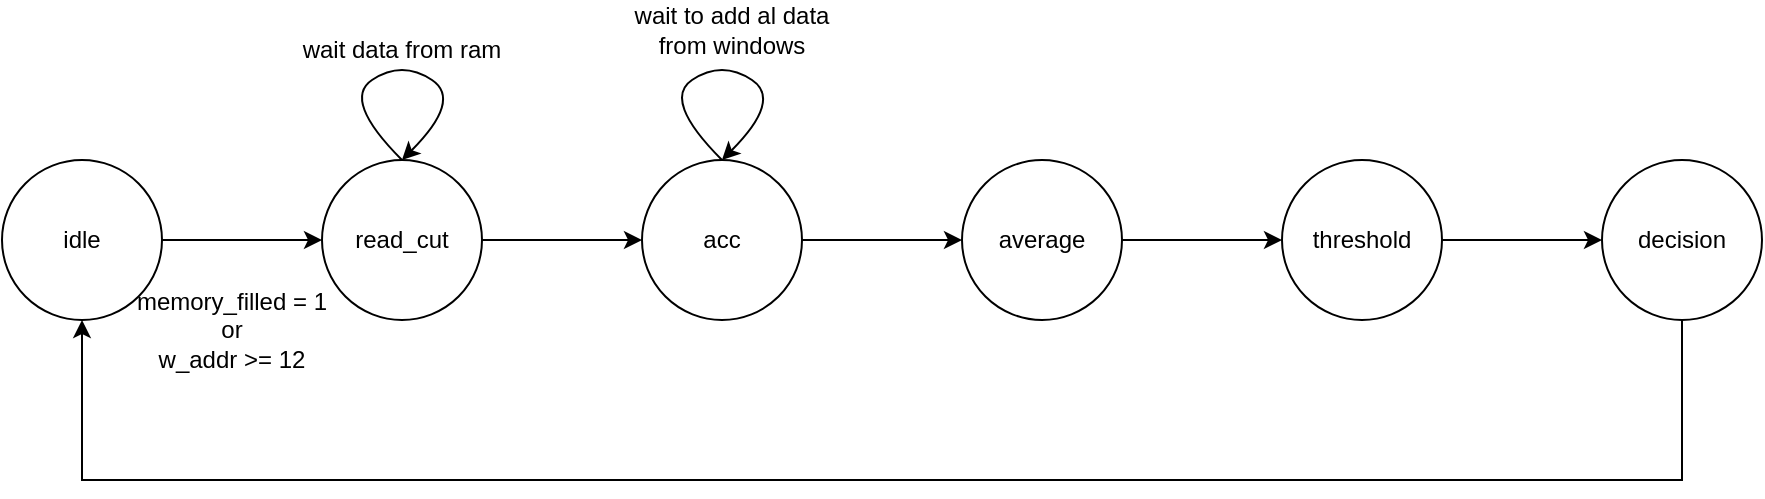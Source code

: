 <mxfile version="16.0.3" type="device" pages="4"><diagram id="lPu37czqmOu9NIF4a1d9" name="fsm"><mxGraphModel dx="1736" dy="880" grid="1" gridSize="10" guides="1" tooltips="1" connect="1" arrows="1" fold="1" page="1" pageScale="1" pageWidth="827" pageHeight="1169" math="0" shadow="0"><root><mxCell id="CY1UB4tqqjH0FYAw55NA-0"/><mxCell id="CY1UB4tqqjH0FYAw55NA-1" parent="CY1UB4tqqjH0FYAw55NA-0"/><mxCell id="CY1UB4tqqjH0FYAw55NA-2" value="" style="edgeStyle=orthogonalEdgeStyle;rounded=0;orthogonalLoop=1;jettySize=auto;html=1;entryX=0;entryY=0.5;entryDx=0;entryDy=0;" parent="CY1UB4tqqjH0FYAw55NA-1" source="CY1UB4tqqjH0FYAw55NA-3" target="CY1UB4tqqjH0FYAw55NA-7" edge="1"><mxGeometry relative="1" as="geometry"/></mxCell><mxCell id="CY1UB4tqqjH0FYAw55NA-3" value="&lt;div&gt;idle&lt;/div&gt;" style="ellipse;whiteSpace=wrap;html=1;aspect=fixed;" parent="CY1UB4tqqjH0FYAw55NA-1" vertex="1"><mxGeometry x="220" y="80" width="80" height="80" as="geometry"/></mxCell><mxCell id="CY1UB4tqqjH0FYAw55NA-6" value="" style="edgeStyle=orthogonalEdgeStyle;rounded=0;orthogonalLoop=1;jettySize=auto;html=1;" parent="CY1UB4tqqjH0FYAw55NA-1" source="CY1UB4tqqjH0FYAw55NA-7" target="CY1UB4tqqjH0FYAw55NA-9" edge="1"><mxGeometry relative="1" as="geometry"/></mxCell><mxCell id="CY1UB4tqqjH0FYAw55NA-7" value="read_cut" style="ellipse;whiteSpace=wrap;html=1;aspect=fixed;" parent="CY1UB4tqqjH0FYAw55NA-1" vertex="1"><mxGeometry x="380" y="80" width="80" height="80" as="geometry"/></mxCell><mxCell id="CY1UB4tqqjH0FYAw55NA-8" value="" style="edgeStyle=orthogonalEdgeStyle;rounded=0;orthogonalLoop=1;jettySize=auto;html=1;" parent="CY1UB4tqqjH0FYAw55NA-1" source="CY1UB4tqqjH0FYAw55NA-9" target="CY1UB4tqqjH0FYAw55NA-11" edge="1"><mxGeometry relative="1" as="geometry"/></mxCell><mxCell id="CY1UB4tqqjH0FYAw55NA-9" value="acc" style="ellipse;whiteSpace=wrap;html=1;aspect=fixed;" parent="CY1UB4tqqjH0FYAw55NA-1" vertex="1"><mxGeometry x="540" y="80" width="80" height="80" as="geometry"/></mxCell><mxCell id="CY1UB4tqqjH0FYAw55NA-10" value="" style="edgeStyle=orthogonalEdgeStyle;rounded=0;orthogonalLoop=1;jettySize=auto;html=1;" parent="CY1UB4tqqjH0FYAw55NA-1" source="CY1UB4tqqjH0FYAw55NA-11" target="CY1UB4tqqjH0FYAw55NA-13" edge="1"><mxGeometry relative="1" as="geometry"/></mxCell><mxCell id="CY1UB4tqqjH0FYAw55NA-11" value="average" style="ellipse;whiteSpace=wrap;html=1;aspect=fixed;" parent="CY1UB4tqqjH0FYAw55NA-1" vertex="1"><mxGeometry x="700" y="80" width="80" height="80" as="geometry"/></mxCell><mxCell id="CY1UB4tqqjH0FYAw55NA-12" value="" style="edgeStyle=orthogonalEdgeStyle;rounded=0;orthogonalLoop=1;jettySize=auto;html=1;" parent="CY1UB4tqqjH0FYAw55NA-1" source="CY1UB4tqqjH0FYAw55NA-13" target="CY1UB4tqqjH0FYAw55NA-15" edge="1"><mxGeometry relative="1" as="geometry"/></mxCell><mxCell id="CY1UB4tqqjH0FYAw55NA-13" value="threshold" style="ellipse;whiteSpace=wrap;html=1;aspect=fixed;" parent="CY1UB4tqqjH0FYAw55NA-1" vertex="1"><mxGeometry x="860" y="80" width="80" height="80" as="geometry"/></mxCell><mxCell id="CY1UB4tqqjH0FYAw55NA-15" value="decision" style="ellipse;whiteSpace=wrap;html=1;aspect=fixed;" parent="CY1UB4tqqjH0FYAw55NA-1" vertex="1"><mxGeometry x="1020" y="80" width="80" height="80" as="geometry"/></mxCell><mxCell id="CY1UB4tqqjH0FYAw55NA-16" value="" style="endArrow=classic;html=1;curved=1;exitX=0.5;exitY=0;exitDx=0;exitDy=0;" parent="CY1UB4tqqjH0FYAw55NA-1" source="CY1UB4tqqjH0FYAw55NA-9" edge="1"><mxGeometry width="50" height="50" relative="1" as="geometry"><mxPoint x="590" y="70" as="sourcePoint"/><mxPoint x="580" y="80" as="targetPoint"/><Array as="points"><mxPoint x="550" y="50"/><mxPoint x="580" y="30"/><mxPoint x="610" y="50"/></Array></mxGeometry></mxCell><mxCell id="CY1UB4tqqjH0FYAw55NA-17" value="&lt;div&gt;memory_filled = 1&lt;/div&gt;&lt;div&gt;or &lt;br&gt;&lt;/div&gt;&lt;div&gt;w_addr &amp;gt;= 12&lt;br&gt;&lt;/div&gt;" style="text;html=1;strokeColor=none;fillColor=none;align=center;verticalAlign=middle;whiteSpace=wrap;rounded=0;" parent="CY1UB4tqqjH0FYAw55NA-1" vertex="1"><mxGeometry x="270" y="150" width="130" height="30" as="geometry"/></mxCell><mxCell id="CY1UB4tqqjH0FYAw55NA-18" value="wait to add al data from windows" style="text;html=1;strokeColor=none;fillColor=none;align=center;verticalAlign=middle;whiteSpace=wrap;rounded=0;" parent="CY1UB4tqqjH0FYAw55NA-1" vertex="1"><mxGeometry x="530" width="110" height="30" as="geometry"/></mxCell><mxCell id="CY1UB4tqqjH0FYAw55NA-19" value="" style="endArrow=classic;html=1;rounded=0;entryX=0.5;entryY=1;entryDx=0;entryDy=0;" parent="CY1UB4tqqjH0FYAw55NA-1" target="CY1UB4tqqjH0FYAw55NA-3" edge="1"><mxGeometry width="50" height="50" relative="1" as="geometry"><mxPoint x="1060" y="160" as="sourcePoint"/><mxPoint x="310" y="310" as="targetPoint"/><Array as="points"><mxPoint x="1060" y="240"/><mxPoint x="950" y="240"/><mxPoint x="260" y="240"/></Array></mxGeometry></mxCell><mxCell id="wfEdIlmYcMubaiXOevYN-0" value="" style="endArrow=classic;html=1;curved=1;exitX=0.5;exitY=0;exitDx=0;exitDy=0;" parent="CY1UB4tqqjH0FYAw55NA-1" edge="1"><mxGeometry width="50" height="50" relative="1" as="geometry"><mxPoint x="420" y="80" as="sourcePoint"/><mxPoint x="420" y="80" as="targetPoint"/><Array as="points"><mxPoint x="390" y="50"/><mxPoint x="420" y="30"/><mxPoint x="450" y="50"/></Array></mxGeometry></mxCell><mxCell id="wfEdIlmYcMubaiXOevYN-1" value="wait data from ram" style="text;html=1;strokeColor=none;fillColor=none;align=center;verticalAlign=middle;whiteSpace=wrap;rounded=0;" parent="CY1UB4tqqjH0FYAw55NA-1" vertex="1"><mxGeometry x="355" y="10" width="130" height="30" as="geometry"/></mxCell></root></mxGraphModel></diagram><diagram id="xktRB0OsMUq1I4MgDROa" name="read_ptrs"><mxGraphModel dx="6614" dy="2933" grid="1" gridSize="10" guides="1" tooltips="1" connect="1" arrows="1" fold="1" page="1" pageScale="1" pageWidth="827" pageHeight="1169" math="0" shadow="0"><root><mxCell id="4kyHOazGKXpKO-isPg43-0"/><mxCell id="4kyHOazGKXpKO-isPg43-1" parent="4kyHOazGKXpKO-isPg43-0"/><mxCell id="4kyHOazGKXpKO-isPg43-2" value="" style="group" parent="4kyHOazGKXpKO-isPg43-1" vertex="1" connectable="0"><mxGeometry x="30" y="520" width="1250" height="130" as="geometry"/></mxCell><mxCell id="4kyHOazGKXpKO-isPg43-3" value="" style="group" parent="4kyHOazGKXpKO-isPg43-2" vertex="1" connectable="0"><mxGeometry x="250" width="680" height="40" as="geometry"/></mxCell><mxCell id="4kyHOazGKXpKO-isPg43-4" value="&lt;font style=&quot;font-size: 14px&quot;&gt;&lt;b&gt;(...)&lt;/b&gt;&lt;/font&gt;" style="rounded=0;whiteSpace=wrap;html=1;" parent="4kyHOazGKXpKO-isPg43-3" vertex="1"><mxGeometry width="560" height="40" as="geometry"/></mxCell><mxCell id="4kyHOazGKXpKO-isPg43-5" value="" style="group" parent="4kyHOazGKXpKO-isPg43-2" vertex="1" connectable="0"><mxGeometry x="810" width="440" height="40" as="geometry"/></mxCell><mxCell id="4kyHOazGKXpKO-isPg43-6" value="53" style="whiteSpace=wrap;html=1;aspect=fixed;" parent="4kyHOazGKXpKO-isPg43-5" vertex="1"><mxGeometry width="40" height="40" as="geometry"/></mxCell><mxCell id="4kyHOazGKXpKO-isPg43-7" value="54" style="whiteSpace=wrap;html=1;aspect=fixed;fillColor=#d5e8d4;strokeColor=#82b366;" parent="4kyHOazGKXpKO-isPg43-5" vertex="1"><mxGeometry x="40" width="40" height="40" as="geometry"/></mxCell><mxCell id="4kyHOazGKXpKO-isPg43-8" value="55" style="whiteSpace=wrap;html=1;aspect=fixed;fillColor=#d5e8d4;strokeColor=#82b366;" parent="4kyHOazGKXpKO-isPg43-5" vertex="1"><mxGeometry x="80" width="40" height="40" as="geometry"/></mxCell><mxCell id="4kyHOazGKXpKO-isPg43-9" value="56" style="whiteSpace=wrap;html=1;aspect=fixed;fillColor=#d5e8d4;strokeColor=#82b366;" parent="4kyHOazGKXpKO-isPg43-5" vertex="1"><mxGeometry x="120" width="40" height="40" as="geometry"/></mxCell><mxCell id="4kyHOazGKXpKO-isPg43-10" value="57" style="whiteSpace=wrap;html=1;aspect=fixed;fillColor=#d5e8d4;strokeColor=#82b366;" parent="4kyHOazGKXpKO-isPg43-5" vertex="1"><mxGeometry x="160" width="40" height="40" as="geometry"/></mxCell><mxCell id="4kyHOazGKXpKO-isPg43-11" value="58" style="whiteSpace=wrap;html=1;aspect=fixed;fillColor=#ffe6cc;strokeColor=#d79b00;" parent="4kyHOazGKXpKO-isPg43-5" vertex="1"><mxGeometry x="200" width="40" height="40" as="geometry"/></mxCell><mxCell id="4kyHOazGKXpKO-isPg43-12" value="59" style="whiteSpace=wrap;html=1;aspect=fixed;fillColor=#ffe6cc;strokeColor=#d79b00;" parent="4kyHOazGKXpKO-isPg43-5" vertex="1"><mxGeometry x="240" width="40" height="40" as="geometry"/></mxCell><mxCell id="4kyHOazGKXpKO-isPg43-13" value="CUT" style="whiteSpace=wrap;html=1;aspect=fixed;" parent="4kyHOazGKXpKO-isPg43-5" vertex="1"><mxGeometry x="280" width="40" height="40" as="geometry"/></mxCell><mxCell id="4kyHOazGKXpKO-isPg43-14" value="61" style="whiteSpace=wrap;html=1;aspect=fixed;fillColor=#ffe6cc;strokeColor=#d79b00;" parent="4kyHOazGKXpKO-isPg43-5" vertex="1"><mxGeometry x="320" width="40" height="40" as="geometry"/></mxCell><mxCell id="4kyHOazGKXpKO-isPg43-15" value="62" style="whiteSpace=wrap;html=1;aspect=fixed;fillColor=#ffe6cc;strokeColor=#d79b00;" parent="4kyHOazGKXpKO-isPg43-5" vertex="1"><mxGeometry x="360" width="40" height="40" as="geometry"/></mxCell><mxCell id="4kyHOazGKXpKO-isPg43-16" value="63" style="whiteSpace=wrap;html=1;aspect=fixed;fillColor=#d5e8d4;strokeColor=#82b366;" parent="4kyHOazGKXpKO-isPg43-5" vertex="1"><mxGeometry x="400" width="40" height="40" as="geometry"/></mxCell><mxCell id="4kyHOazGKXpKO-isPg43-17" value="" style="group" parent="4kyHOazGKXpKO-isPg43-2" vertex="1" connectable="0"><mxGeometry x="10" width="120" height="40" as="geometry"/></mxCell><mxCell id="4kyHOazGKXpKO-isPg43-18" value="0" style="whiteSpace=wrap;html=1;aspect=fixed;fillColor=#d5e8d4;strokeColor=#82b366;" parent="4kyHOazGKXpKO-isPg43-17" vertex="1"><mxGeometry width="40" height="40" as="geometry"/></mxCell><mxCell id="4kyHOazGKXpKO-isPg43-19" value="1" style="whiteSpace=wrap;html=1;aspect=fixed;fillColor=#d5e8d4;strokeColor=#82b366;" parent="4kyHOazGKXpKO-isPg43-17" vertex="1"><mxGeometry x="40" width="40" height="40" as="geometry"/></mxCell><mxCell id="4kyHOazGKXpKO-isPg43-20" value="2" style="whiteSpace=wrap;html=1;aspect=fixed;fillColor=#d5e8d4;strokeColor=#82b366;" parent="4kyHOazGKXpKO-isPg43-17" vertex="1"><mxGeometry x="80" width="40" height="40" as="geometry"/></mxCell><mxCell id="4kyHOazGKXpKO-isPg43-21" value="" style="group" parent="4kyHOazGKXpKO-isPg43-2" vertex="1" connectable="0"><mxGeometry x="130" width="120" height="40" as="geometry"/></mxCell><mxCell id="4kyHOazGKXpKO-isPg43-22" value="3" style="whiteSpace=wrap;html=1;aspect=fixed;" parent="4kyHOazGKXpKO-isPg43-21" vertex="1"><mxGeometry width="40" height="40" as="geometry"/></mxCell><mxCell id="4kyHOazGKXpKO-isPg43-23" value="4" style="whiteSpace=wrap;html=1;aspect=fixed;" parent="4kyHOazGKXpKO-isPg43-21" vertex="1"><mxGeometry x="40" width="40" height="40" as="geometry"/></mxCell><mxCell id="4kyHOazGKXpKO-isPg43-24" value="5" style="whiteSpace=wrap;html=1;aspect=fixed;" parent="4kyHOazGKXpKO-isPg43-21" vertex="1"><mxGeometry x="80" width="40" height="40" as="geometry"/></mxCell><mxCell id="4kyHOazGKXpKO-isPg43-25" value="" style="endArrow=classic;html=1;rounded=0;fontSize=14;entryX=0.5;entryY=1;entryDx=0;entryDy=0;" parent="4kyHOazGKXpKO-isPg43-2" edge="1"><mxGeometry width="50" height="50" relative="1" as="geometry"><mxPoint x="1110" y="100" as="sourcePoint"/><mxPoint x="1110" y="40" as="targetPoint"/></mxGeometry></mxCell><mxCell id="4kyHOazGKXpKO-isPg43-26" value="cut_addr" style="text;html=1;strokeColor=none;fillColor=none;align=center;verticalAlign=middle;whiteSpace=wrap;rounded=0;fontSize=14;" parent="4kyHOazGKXpKO-isPg43-2" vertex="1"><mxGeometry x="1080" y="100" width="60" height="30" as="geometry"/></mxCell><mxCell id="4kyHOazGKXpKO-isPg43-27" value="" style="endArrow=classic;html=1;rounded=0;fontSize=14;entryX=0.5;entryY=1;entryDx=0;entryDy=0;" parent="4kyHOazGKXpKO-isPg43-2" edge="1"><mxGeometry width="50" height="50" relative="1" as="geometry"><mxPoint x="910" y="100" as="sourcePoint"/><mxPoint x="910" y="40" as="targetPoint"/></mxGeometry></mxCell><mxCell id="4kyHOazGKXpKO-isPg43-29" value="" style="endArrow=classic;html=1;rounded=0;fontSize=14;entryX=0.5;entryY=1;entryDx=0;entryDy=0;" parent="4kyHOazGKXpKO-isPg43-2" edge="1"><mxGeometry width="50" height="50" relative="1" as="geometry"><mxPoint x="30" y="100" as="sourcePoint"/><mxPoint x="30" y="40" as="targetPoint"/></mxGeometry></mxCell><mxCell id="4kyHOazGKXpKO-isPg43-30" value="&lt;font style=&quot;font-size: 14px&quot;&gt;right_addr &lt;font style=&quot;font-size: 14px&quot;&gt;= cut_addr - 64&amp;nbsp; + window_ptr -1&lt;/font&gt;&lt;/font&gt;" style="text;html=1;strokeColor=none;fillColor=none;align=center;verticalAlign=middle;whiteSpace=wrap;rounded=0;fontSize=14;" parent="4kyHOazGKXpKO-isPg43-2" vertex="1"><mxGeometry x="-106" y="100" width="490" height="30" as="geometry"/></mxCell><mxCell id="tyeWheZeT1PcGepJbchr-2" value="left_addr = cut_addr - window_ptr" style="text;html=1;strokeColor=none;fillColor=none;align=center;verticalAlign=middle;whiteSpace=wrap;rounded=0;fontSize=14;" parent="4kyHOazGKXpKO-isPg43-2" vertex="1"><mxGeometry x="780" y="100" width="260" height="30" as="geometry"/></mxCell><mxCell id="4kyHOazGKXpKO-isPg43-31" value="" style="group" parent="4kyHOazGKXpKO-isPg43-1" vertex="1" connectable="0"><mxGeometry x="40" y="40" width="1240" height="130" as="geometry"/></mxCell><mxCell id="4kyHOazGKXpKO-isPg43-32" value="0" style="whiteSpace=wrap;html=1;aspect=fixed;" parent="4kyHOazGKXpKO-isPg43-31" vertex="1"><mxGeometry width="40" height="40" as="geometry"/></mxCell><mxCell id="4kyHOazGKXpKO-isPg43-33" value="1" style="whiteSpace=wrap;html=1;aspect=fixed;fillColor=#d5e8d4;strokeColor=#82b366;" parent="4kyHOazGKXpKO-isPg43-31" vertex="1"><mxGeometry x="40" width="40" height="40" as="geometry"/></mxCell><mxCell id="4kyHOazGKXpKO-isPg43-34" value="2" style="whiteSpace=wrap;html=1;aspect=fixed;fillColor=#d5e8d4;strokeColor=#82b366;" parent="4kyHOazGKXpKO-isPg43-31" vertex="1"><mxGeometry x="80" width="40" height="40" as="geometry"/></mxCell><mxCell id="4kyHOazGKXpKO-isPg43-35" value="3" style="whiteSpace=wrap;html=1;aspect=fixed;fillColor=#d5e8d4;strokeColor=#82b366;" parent="4kyHOazGKXpKO-isPg43-31" vertex="1"><mxGeometry x="120" width="40" height="40" as="geometry"/></mxCell><mxCell id="4kyHOazGKXpKO-isPg43-36" value="4" style="whiteSpace=wrap;html=1;aspect=fixed;fillColor=#d5e8d4;strokeColor=#82b366;" parent="4kyHOazGKXpKO-isPg43-31" vertex="1"><mxGeometry x="160" width="40" height="40" as="geometry"/></mxCell><mxCell id="4kyHOazGKXpKO-isPg43-37" value="5" style="whiteSpace=wrap;html=1;aspect=fixed;fillColor=#ffe6cc;strokeColor=#d79b00;" parent="4kyHOazGKXpKO-isPg43-31" vertex="1"><mxGeometry x="200" width="40" height="40" as="geometry"/></mxCell><mxCell id="4kyHOazGKXpKO-isPg43-38" value="6" style="whiteSpace=wrap;html=1;aspect=fixed;fillColor=#ffe6cc;strokeColor=#d79b00;" parent="4kyHOazGKXpKO-isPg43-31" vertex="1"><mxGeometry x="240" width="40" height="40" as="geometry"/></mxCell><mxCell id="4kyHOazGKXpKO-isPg43-39" value="CUT" style="whiteSpace=wrap;html=1;aspect=fixed;" parent="4kyHOazGKXpKO-isPg43-31" vertex="1"><mxGeometry x="280" width="40" height="40" as="geometry"/></mxCell><mxCell id="4kyHOazGKXpKO-isPg43-40" value="8" style="whiteSpace=wrap;html=1;aspect=fixed;fillColor=#ffe6cc;strokeColor=#d79b00;" parent="4kyHOazGKXpKO-isPg43-31" vertex="1"><mxGeometry x="320" width="40" height="40" as="geometry"/></mxCell><mxCell id="4kyHOazGKXpKO-isPg43-41" value="9" style="whiteSpace=wrap;html=1;aspect=fixed;fillColor=#ffe6cc;strokeColor=#d79b00;" parent="4kyHOazGKXpKO-isPg43-31" vertex="1"><mxGeometry x="360" width="40" height="40" as="geometry"/></mxCell><mxCell id="4kyHOazGKXpKO-isPg43-42" value="10" style="whiteSpace=wrap;html=1;aspect=fixed;fillColor=#d5e8d4;strokeColor=#82b366;" parent="4kyHOazGKXpKO-isPg43-31" vertex="1"><mxGeometry x="400" width="40" height="40" as="geometry"/></mxCell><mxCell id="4kyHOazGKXpKO-isPg43-43" value="11" style="whiteSpace=wrap;html=1;aspect=fixed;fillColor=#d5e8d4;strokeColor=#82b366;" parent="4kyHOazGKXpKO-isPg43-31" vertex="1"><mxGeometry x="440" width="40" height="40" as="geometry"/></mxCell><mxCell id="4kyHOazGKXpKO-isPg43-44" value="12" style="whiteSpace=wrap;html=1;aspect=fixed;fillColor=#d5e8d4;strokeColor=#82b366;" parent="4kyHOazGKXpKO-isPg43-31" vertex="1"><mxGeometry x="480" width="40" height="40" as="geometry"/></mxCell><mxCell id="4kyHOazGKXpKO-isPg43-45" value="13" style="whiteSpace=wrap;html=1;aspect=fixed;fillColor=#d5e8d4;strokeColor=#82b366;" parent="4kyHOazGKXpKO-isPg43-31" vertex="1"><mxGeometry x="520" width="40" height="40" as="geometry"/></mxCell><mxCell id="4kyHOazGKXpKO-isPg43-46" value="61" style="whiteSpace=wrap;html=1;aspect=fixed;" parent="4kyHOazGKXpKO-isPg43-31" vertex="1"><mxGeometry x="1120" width="40" height="40" as="geometry"/></mxCell><mxCell id="4kyHOazGKXpKO-isPg43-47" value="62" style="whiteSpace=wrap;html=1;aspect=fixed;" parent="4kyHOazGKXpKO-isPg43-31" vertex="1"><mxGeometry x="1160" width="40" height="40" as="geometry"/></mxCell><mxCell id="4kyHOazGKXpKO-isPg43-48" value="63" style="whiteSpace=wrap;html=1;aspect=fixed;" parent="4kyHOazGKXpKO-isPg43-31" vertex="1"><mxGeometry x="1200" width="40" height="40" as="geometry"/></mxCell><mxCell id="4kyHOazGKXpKO-isPg43-49" value="&lt;font style=&quot;font-size: 14px&quot;&gt;&lt;b&gt;(...)&lt;/b&gt;&lt;/font&gt;" style="rounded=0;whiteSpace=wrap;html=1;" parent="4kyHOazGKXpKO-isPg43-31" vertex="1"><mxGeometry x="560" width="560" height="40" as="geometry"/></mxCell><mxCell id="4kyHOazGKXpKO-isPg43-50" value="" style="endArrow=classic;html=1;rounded=0;fontSize=14;entryX=0.5;entryY=1;entryDx=0;entryDy=0;" parent="4kyHOazGKXpKO-isPg43-31" target="4kyHOazGKXpKO-isPg43-39" edge="1"><mxGeometry width="50" height="50" relative="1" as="geometry"><mxPoint x="300" y="100" as="sourcePoint"/><mxPoint x="300" y="70" as="targetPoint"/></mxGeometry></mxCell><mxCell id="4kyHOazGKXpKO-isPg43-51" value="cut_addr" style="text;html=1;strokeColor=none;fillColor=none;align=center;verticalAlign=middle;whiteSpace=wrap;rounded=0;fontSize=14;" parent="4kyHOazGKXpKO-isPg43-31" vertex="1"><mxGeometry x="270" y="100" width="60" height="30" as="geometry"/></mxCell><mxCell id="4kyHOazGKXpKO-isPg43-52" value="" style="endArrow=classic;html=1;rounded=0;fontSize=14;entryX=0.5;entryY=1;entryDx=0;entryDy=0;" parent="4kyHOazGKXpKO-isPg43-31" edge="1"><mxGeometry width="50" height="50" relative="1" as="geometry"><mxPoint x="60" y="100" as="sourcePoint"/><mxPoint x="60" y="40" as="targetPoint"/></mxGeometry></mxCell><mxCell id="4kyHOazGKXpKO-isPg43-53" value="left_addr = cut_addr - window_ptr" style="text;html=1;strokeColor=none;fillColor=none;align=center;verticalAlign=middle;whiteSpace=wrap;rounded=0;fontSize=14;" parent="4kyHOazGKXpKO-isPg43-31" vertex="1"><mxGeometry x="-20" y="100" width="260" height="30" as="geometry"/></mxCell><mxCell id="4kyHOazGKXpKO-isPg43-54" value="" style="endArrow=classic;html=1;rounded=0;fontSize=14;entryX=0.5;entryY=1;entryDx=0;entryDy=0;" parent="4kyHOazGKXpKO-isPg43-31" edge="1"><mxGeometry width="50" height="50" relative="1" as="geometry"><mxPoint x="540" y="100" as="sourcePoint"/><mxPoint x="540" y="40" as="targetPoint"/></mxGeometry></mxCell><mxCell id="4kyHOazGKXpKO-isPg43-55" value="rigth_addr = cut_addr + window_ptr" style="text;html=1;strokeColor=none;fillColor=none;align=center;verticalAlign=middle;whiteSpace=wrap;rounded=0;fontSize=14;" parent="4kyHOazGKXpKO-isPg43-31" vertex="1"><mxGeometry x="290" y="100" width="520" height="30" as="geometry"/></mxCell><mxCell id="4kyHOazGKXpKO-isPg43-56" value="" style="group" parent="4kyHOazGKXpKO-isPg43-1" vertex="1" connectable="0"><mxGeometry x="40" y="280" width="1450" height="130" as="geometry"/></mxCell><mxCell id="4kyHOazGKXpKO-isPg43-57" value="CUT" style="whiteSpace=wrap;html=1;aspect=fixed;" parent="4kyHOazGKXpKO-isPg43-56" vertex="1"><mxGeometry x="40" width="40" height="40" as="geometry"/></mxCell><mxCell id="4kyHOazGKXpKO-isPg43-58" value="2" style="whiteSpace=wrap;html=1;aspect=fixed;fillColor=#ffe6cc;strokeColor=#d79b00;" parent="4kyHOazGKXpKO-isPg43-56" vertex="1"><mxGeometry x="80" width="40" height="40" as="geometry"/></mxCell><mxCell id="4kyHOazGKXpKO-isPg43-59" value="3" style="whiteSpace=wrap;html=1;aspect=fixed;fillColor=#ffe6cc;strokeColor=#d79b00;" parent="4kyHOazGKXpKO-isPg43-56" vertex="1"><mxGeometry x="120" width="40" height="40" as="geometry"/></mxCell><mxCell id="4kyHOazGKXpKO-isPg43-60" value="4" style="whiteSpace=wrap;html=1;aspect=fixed;fillColor=#d5e8d4;strokeColor=#82b366;" parent="4kyHOazGKXpKO-isPg43-56" vertex="1"><mxGeometry x="160" width="40" height="40" as="geometry"/></mxCell><mxCell id="4kyHOazGKXpKO-isPg43-61" value="5" style="whiteSpace=wrap;html=1;aspect=fixed;fillColor=#d5e8d4;strokeColor=#82b366;" parent="4kyHOazGKXpKO-isPg43-56" vertex="1"><mxGeometry x="200" width="40" height="40" as="geometry"/></mxCell><mxCell id="4kyHOazGKXpKO-isPg43-62" value="6" style="whiteSpace=wrap;html=1;aspect=fixed;fillColor=#d5e8d4;strokeColor=#82b366;" parent="4kyHOazGKXpKO-isPg43-56" vertex="1"><mxGeometry x="240" width="40" height="40" as="geometry"/></mxCell><mxCell id="4kyHOazGKXpKO-isPg43-63" value="7" style="whiteSpace=wrap;html=1;aspect=fixed;fillColor=#d5e8d4;strokeColor=#82b366;" parent="4kyHOazGKXpKO-isPg43-56" vertex="1"><mxGeometry x="280" width="40" height="40" as="geometry"/></mxCell><mxCell id="4kyHOazGKXpKO-isPg43-64" value="&lt;font style=&quot;font-size: 14px&quot;&gt;&lt;b&gt;(...)&lt;/b&gt;&lt;/font&gt;" style="rounded=0;whiteSpace=wrap;html=1;" parent="4kyHOazGKXpKO-isPg43-56" vertex="1"><mxGeometry x="440" width="560" height="40" as="geometry"/></mxCell><mxCell id="4kyHOazGKXpKO-isPg43-65" value="0" style="whiteSpace=wrap;html=1;aspect=fixed;fillColor=#ffe6cc;strokeColor=#d79b00;" parent="4kyHOazGKXpKO-isPg43-56" vertex="1"><mxGeometry width="40" height="40" as="geometry"/></mxCell><mxCell id="4kyHOazGKXpKO-isPg43-66" value="" style="group" parent="4kyHOazGKXpKO-isPg43-56" vertex="1" connectable="0"><mxGeometry x="1000" width="240" height="40" as="geometry"/></mxCell><mxCell id="4kyHOazGKXpKO-isPg43-67" value="58" style="whiteSpace=wrap;html=1;aspect=fixed;" parent="4kyHOazGKXpKO-isPg43-66" vertex="1"><mxGeometry width="40" height="40" as="geometry"/></mxCell><mxCell id="4kyHOazGKXpKO-isPg43-68" value="59" style="whiteSpace=wrap;html=1;aspect=fixed;fillColor=#d5e8d4;strokeColor=#82b366;" parent="4kyHOazGKXpKO-isPg43-66" vertex="1"><mxGeometry x="40" width="40" height="40" as="geometry"/></mxCell><mxCell id="4kyHOazGKXpKO-isPg43-69" value="60" style="whiteSpace=wrap;html=1;aspect=fixed;fillColor=#d5e8d4;strokeColor=#82b366;" parent="4kyHOazGKXpKO-isPg43-66" vertex="1"><mxGeometry x="80" width="40" height="40" as="geometry"/></mxCell><mxCell id="4kyHOazGKXpKO-isPg43-70" value="61" style="whiteSpace=wrap;html=1;aspect=fixed;fillColor=#d5e8d4;strokeColor=#82b366;" parent="4kyHOazGKXpKO-isPg43-66" vertex="1"><mxGeometry x="120" width="40" height="40" as="geometry"/></mxCell><mxCell id="4kyHOazGKXpKO-isPg43-71" value="62" style="whiteSpace=wrap;html=1;aspect=fixed;fillColor=#d5e8d4;strokeColor=#82b366;" parent="4kyHOazGKXpKO-isPg43-66" vertex="1"><mxGeometry x="160" width="40" height="40" as="geometry"/></mxCell><mxCell id="4kyHOazGKXpKO-isPg43-72" value="63" style="whiteSpace=wrap;html=1;aspect=fixed;fillColor=#ffe6cc;strokeColor=#d79b00;" parent="4kyHOazGKXpKO-isPg43-66" vertex="1"><mxGeometry x="200" width="40" height="40" as="geometry"/></mxCell><mxCell id="4kyHOazGKXpKO-isPg43-73" value="" style="group" parent="4kyHOazGKXpKO-isPg43-56" vertex="1" connectable="0"><mxGeometry x="320" width="120" height="40" as="geometry"/></mxCell><mxCell id="4kyHOazGKXpKO-isPg43-74" value="8" style="whiteSpace=wrap;html=1;aspect=fixed;" parent="4kyHOazGKXpKO-isPg43-73" vertex="1"><mxGeometry width="40" height="40" as="geometry"/></mxCell><mxCell id="4kyHOazGKXpKO-isPg43-75" value="9" style="whiteSpace=wrap;html=1;aspect=fixed;" parent="4kyHOazGKXpKO-isPg43-73" vertex="1"><mxGeometry x="40" width="40" height="40" as="geometry"/></mxCell><mxCell id="4kyHOazGKXpKO-isPg43-76" value="10" style="whiteSpace=wrap;html=1;aspect=fixed;" parent="4kyHOazGKXpKO-isPg43-73" vertex="1"><mxGeometry x="80" width="40" height="40" as="geometry"/></mxCell><mxCell id="4kyHOazGKXpKO-isPg43-77" value="" style="endArrow=classic;html=1;rounded=0;fontSize=14;entryX=0.5;entryY=1;entryDx=0;entryDy=0;" parent="4kyHOazGKXpKO-isPg43-56" edge="1"><mxGeometry width="50" height="50" relative="1" as="geometry"><mxPoint x="60" y="100" as="sourcePoint"/><mxPoint x="60" y="40" as="targetPoint"/></mxGeometry></mxCell><mxCell id="4kyHOazGKXpKO-isPg43-78" value="cut_addr" style="text;html=1;strokeColor=none;fillColor=none;align=center;verticalAlign=middle;whiteSpace=wrap;rounded=0;fontSize=14;" parent="4kyHOazGKXpKO-isPg43-56" vertex="1"><mxGeometry x="30" y="100" width="60" height="30" as="geometry"/></mxCell><mxCell id="4kyHOazGKXpKO-isPg43-79" value="" style="endArrow=classic;html=1;rounded=0;fontSize=14;entryX=0.5;entryY=1;entryDx=0;entryDy=0;" parent="4kyHOazGKXpKO-isPg43-56" edge="1"><mxGeometry width="50" height="50" relative="1" as="geometry"><mxPoint x="1140" y="100" as="sourcePoint"/><mxPoint x="1140" y="40" as="targetPoint"/></mxGeometry></mxCell><mxCell id="4kyHOazGKXpKO-isPg43-80" value="left_addr = cut_addr + 64 - window_ptr + 1" style="text;html=1;strokeColor=none;fillColor=none;align=center;verticalAlign=middle;whiteSpace=wrap;rounded=0;fontSize=14;" parent="4kyHOazGKXpKO-isPg43-56" vertex="1"><mxGeometry x="940" y="100" width="340" height="30" as="geometry"/></mxCell><mxCell id="4kyHOazGKXpKO-isPg43-81" value="" style="endArrow=classic;html=1;rounded=0;fontSize=14;entryX=0.5;entryY=1;entryDx=0;entryDy=0;" parent="4kyHOazGKXpKO-isPg43-56" edge="1"><mxGeometry width="50" height="50" relative="1" as="geometry"><mxPoint x="220" y="100" as="sourcePoint"/><mxPoint x="220" y="40" as="targetPoint"/></mxGeometry></mxCell><mxCell id="tyeWheZeT1PcGepJbchr-1" value="rigth_addr = cut_addr + window_ptr" style="text;html=1;strokeColor=none;fillColor=none;align=center;verticalAlign=middle;whiteSpace=wrap;rounded=0;fontSize=14;" parent="4kyHOazGKXpKO-isPg43-56" vertex="1"><mxGeometry y="100" width="520" height="30" as="geometry"/></mxCell></root></mxGraphModel></diagram><diagram id="2QiKxO1jJg9AHoXBMnKx" name="read_ptrs_sequence"><mxGraphModel dx="1736" dy="880" grid="1" gridSize="10" guides="1" tooltips="1" connect="1" arrows="1" fold="1" page="1" pageScale="1" pageWidth="827" pageHeight="1169" math="0" shadow="0"><root><mxCell id="0"/><mxCell id="1" parent="0"/><mxCell id="iFCBkGL4ScVq-Ohy750E-223" value="CUT" style="whiteSpace=wrap;html=1;aspect=fixed;" parent="1" vertex="1"><mxGeometry x="50" y="50" width="40" height="40" as="geometry"/></mxCell><mxCell id="iFCBkGL4ScVq-Ohy750E-224" value="1" style="whiteSpace=wrap;html=1;aspect=fixed;fillColor=#ffe6cc;strokeColor=#d79b00;" parent="1" vertex="1"><mxGeometry x="90" y="50" width="40" height="40" as="geometry"/></mxCell><mxCell id="iFCBkGL4ScVq-Ohy750E-225" value="2" style="whiteSpace=wrap;html=1;aspect=fixed;fillColor=#ffe6cc;strokeColor=#d79b00;" parent="1" vertex="1"><mxGeometry x="130" y="50" width="40" height="40" as="geometry"/></mxCell><mxCell id="iFCBkGL4ScVq-Ohy750E-226" value="3" style="whiteSpace=wrap;html=1;aspect=fixed;fillColor=#d5e8d4;strokeColor=#82b366;" parent="1" vertex="1"><mxGeometry x="170" y="50" width="40" height="40" as="geometry"/></mxCell><mxCell id="iFCBkGL4ScVq-Ohy750E-227" value="4" style="whiteSpace=wrap;html=1;aspect=fixed;fillColor=#d5e8d4;strokeColor=#82b366;" parent="1" vertex="1"><mxGeometry x="210" y="50" width="40" height="40" as="geometry"/></mxCell><mxCell id="iFCBkGL4ScVq-Ohy750E-228" value="5" style="whiteSpace=wrap;html=1;aspect=fixed;fillColor=#d5e8d4;strokeColor=#82b366;" parent="1" vertex="1"><mxGeometry x="250" y="50" width="40" height="40" as="geometry"/></mxCell><mxCell id="iFCBkGL4ScVq-Ohy750E-229" value="6" style="whiteSpace=wrap;html=1;aspect=fixed;fillColor=#d5e8d4;strokeColor=#82b366;" parent="1" vertex="1"><mxGeometry x="290" y="50" width="40" height="40" as="geometry"/></mxCell><mxCell id="iFCBkGL4ScVq-Ohy750E-230" value="&lt;font style=&quot;font-size: 14px&quot;&gt;&lt;b&gt;(...)&lt;/b&gt;&lt;/font&gt;" style="rounded=0;whiteSpace=wrap;html=1;" parent="1" vertex="1"><mxGeometry x="450" y="50" width="560" height="40" as="geometry"/></mxCell><mxCell id="iFCBkGL4ScVq-Ohy750E-231" value="63" style="whiteSpace=wrap;html=1;aspect=fixed;fillColor=#ffe6cc;strokeColor=#d79b00;" parent="1" vertex="1"><mxGeometry x="1250" y="50" width="40" height="40" as="geometry"/></mxCell><mxCell id="iFCBkGL4ScVq-Ohy750E-232" value="" style="group" parent="1" vertex="1" connectable="0"><mxGeometry x="1010" y="50" width="240" height="40" as="geometry"/></mxCell><mxCell id="iFCBkGL4ScVq-Ohy750E-233" value="57" style="whiteSpace=wrap;html=1;aspect=fixed;" parent="iFCBkGL4ScVq-Ohy750E-232" vertex="1"><mxGeometry width="40" height="40" as="geometry"/></mxCell><mxCell id="iFCBkGL4ScVq-Ohy750E-234" value="58" style="whiteSpace=wrap;html=1;aspect=fixed;fillColor=#d5e8d4;strokeColor=#82b366;" parent="iFCBkGL4ScVq-Ohy750E-232" vertex="1"><mxGeometry x="40" width="40" height="40" as="geometry"/></mxCell><mxCell id="iFCBkGL4ScVq-Ohy750E-235" value="59" style="whiteSpace=wrap;html=1;aspect=fixed;fillColor=#d5e8d4;strokeColor=#82b366;" parent="iFCBkGL4ScVq-Ohy750E-232" vertex="1"><mxGeometry x="80" width="40" height="40" as="geometry"/></mxCell><mxCell id="iFCBkGL4ScVq-Ohy750E-236" value="60" style="whiteSpace=wrap;html=1;aspect=fixed;fillColor=#d5e8d4;strokeColor=#82b366;" parent="iFCBkGL4ScVq-Ohy750E-232" vertex="1"><mxGeometry x="120" width="40" height="40" as="geometry"/></mxCell><mxCell id="iFCBkGL4ScVq-Ohy750E-237" value="61" style="whiteSpace=wrap;html=1;aspect=fixed;fillColor=#d5e8d4;strokeColor=#82b366;" parent="iFCBkGL4ScVq-Ohy750E-232" vertex="1"><mxGeometry x="160" width="40" height="40" as="geometry"/></mxCell><mxCell id="iFCBkGL4ScVq-Ohy750E-238" value="62" style="whiteSpace=wrap;html=1;aspect=fixed;fillColor=#ffe6cc;strokeColor=#d79b00;" parent="iFCBkGL4ScVq-Ohy750E-232" vertex="1"><mxGeometry x="200" width="40" height="40" as="geometry"/></mxCell><mxCell id="iFCBkGL4ScVq-Ohy750E-239" value="" style="group" parent="1" vertex="1" connectable="0"><mxGeometry x="330" y="50" width="120" height="40" as="geometry"/></mxCell><mxCell id="iFCBkGL4ScVq-Ohy750E-240" value="7" style="whiteSpace=wrap;html=1;aspect=fixed;" parent="iFCBkGL4ScVq-Ohy750E-239" vertex="1"><mxGeometry width="40" height="40" as="geometry"/></mxCell><mxCell id="iFCBkGL4ScVq-Ohy750E-241" value="8" style="whiteSpace=wrap;html=1;aspect=fixed;" parent="iFCBkGL4ScVq-Ohy750E-239" vertex="1"><mxGeometry x="40" width="40" height="40" as="geometry"/></mxCell><mxCell id="iFCBkGL4ScVq-Ohy750E-242" value="9" style="whiteSpace=wrap;html=1;aspect=fixed;" parent="iFCBkGL4ScVq-Ohy750E-239" vertex="1"><mxGeometry x="80" width="40" height="40" as="geometry"/></mxCell><mxCell id="iFCBkGL4ScVq-Ohy750E-243" value="" style="endArrow=classic;html=1;rounded=0;fontSize=14;entryX=0.5;entryY=1;entryDx=0;entryDy=0;" parent="1" edge="1"><mxGeometry width="50" height="50" relative="1" as="geometry"><mxPoint x="70" y="150" as="sourcePoint"/><mxPoint x="70" y="90" as="targetPoint"/></mxGeometry></mxCell><mxCell id="iFCBkGL4ScVq-Ohy750E-244" value="cut_addr" style="text;html=1;strokeColor=none;fillColor=none;align=center;verticalAlign=middle;whiteSpace=wrap;rounded=0;fontSize=14;" parent="1" vertex="1"><mxGeometry x="40" y="150" width="60" height="30" as="geometry"/></mxCell><mxCell id="iFCBkGL4ScVq-Ohy750E-245" value="" style="endArrow=classic;html=1;rounded=0;fontSize=14;entryX=0.5;entryY=1;entryDx=0;entryDy=0;" parent="1" edge="1"><mxGeometry width="50" height="50" relative="1" as="geometry"><mxPoint x="1070" y="150" as="sourcePoint"/><mxPoint x="1070" y="90" as="targetPoint"/></mxGeometry></mxCell><mxCell id="iFCBkGL4ScVq-Ohy750E-246" value="left_addr" style="text;html=1;strokeColor=none;fillColor=none;align=center;verticalAlign=middle;whiteSpace=wrap;rounded=0;fontSize=14;" parent="1" vertex="1"><mxGeometry x="1040" y="150" width="60" height="30" as="geometry"/></mxCell><mxCell id="iFCBkGL4ScVq-Ohy750E-247" value="" style="endArrow=classic;html=1;rounded=0;fontSize=14;entryX=0.5;entryY=1;entryDx=0;entryDy=0;" parent="1" edge="1"><mxGeometry width="50" height="50" relative="1" as="geometry"><mxPoint x="310.0" y="150" as="sourcePoint"/><mxPoint x="310.0" y="90" as="targetPoint"/></mxGeometry></mxCell><mxCell id="iFCBkGL4ScVq-Ohy750E-248" value="right_addr" style="text;html=1;strokeColor=none;fillColor=none;align=center;verticalAlign=middle;whiteSpace=wrap;rounded=0;fontSize=14;" parent="1" vertex="1"><mxGeometry x="280" y="150" width="60" height="30" as="geometry"/></mxCell><mxCell id="iFCBkGL4ScVq-Ohy750E-278" value="CUT" style="whiteSpace=wrap;html=1;aspect=fixed;" parent="1" vertex="1"><mxGeometry x="50" y="200" width="40" height="40" as="geometry"/></mxCell><mxCell id="iFCBkGL4ScVq-Ohy750E-279" value="1" style="whiteSpace=wrap;html=1;aspect=fixed;fillColor=#ffe6cc;strokeColor=#d79b00;" parent="1" vertex="1"><mxGeometry x="90" y="200" width="40" height="40" as="geometry"/></mxCell><mxCell id="iFCBkGL4ScVq-Ohy750E-280" value="2" style="whiteSpace=wrap;html=1;aspect=fixed;fillColor=#ffe6cc;strokeColor=#d79b00;" parent="1" vertex="1"><mxGeometry x="130" y="200" width="40" height="40" as="geometry"/></mxCell><mxCell id="iFCBkGL4ScVq-Ohy750E-281" value="3" style="whiteSpace=wrap;html=1;aspect=fixed;fillColor=#d5e8d4;strokeColor=#82b366;" parent="1" vertex="1"><mxGeometry x="170" y="200" width="40" height="40" as="geometry"/></mxCell><mxCell id="iFCBkGL4ScVq-Ohy750E-282" value="4" style="whiteSpace=wrap;html=1;aspect=fixed;fillColor=#d5e8d4;strokeColor=#82b366;" parent="1" vertex="1"><mxGeometry x="210" y="200" width="40" height="40" as="geometry"/></mxCell><mxCell id="iFCBkGL4ScVq-Ohy750E-283" value="5" style="whiteSpace=wrap;html=1;aspect=fixed;fillColor=#d5e8d4;strokeColor=#82b366;" parent="1" vertex="1"><mxGeometry x="250" y="200" width="40" height="40" as="geometry"/></mxCell><mxCell id="iFCBkGL4ScVq-Ohy750E-284" value="6" style="whiteSpace=wrap;html=1;aspect=fixed;fillColor=#d5e8d4;strokeColor=#82b366;" parent="1" vertex="1"><mxGeometry x="290" y="200" width="40" height="40" as="geometry"/></mxCell><mxCell id="iFCBkGL4ScVq-Ohy750E-285" value="&lt;font style=&quot;font-size: 14px&quot;&gt;&lt;b&gt;(...)&lt;/b&gt;&lt;/font&gt;" style="rounded=0;whiteSpace=wrap;html=1;" parent="1" vertex="1"><mxGeometry x="450" y="200" width="560" height="40" as="geometry"/></mxCell><mxCell id="iFCBkGL4ScVq-Ohy750E-286" value="63" style="whiteSpace=wrap;html=1;aspect=fixed;fillColor=#ffe6cc;strokeColor=#d79b00;" parent="1" vertex="1"><mxGeometry x="1250" y="200" width="40" height="40" as="geometry"/></mxCell><mxCell id="iFCBkGL4ScVq-Ohy750E-287" value="" style="group" parent="1" vertex="1" connectable="0"><mxGeometry x="1010" y="200" width="240" height="40" as="geometry"/></mxCell><mxCell id="iFCBkGL4ScVq-Ohy750E-288" value="57" style="whiteSpace=wrap;html=1;aspect=fixed;" parent="iFCBkGL4ScVq-Ohy750E-287" vertex="1"><mxGeometry width="40" height="40" as="geometry"/></mxCell><mxCell id="iFCBkGL4ScVq-Ohy750E-289" value="58" style="whiteSpace=wrap;html=1;aspect=fixed;fillColor=#d5e8d4;strokeColor=#82b366;" parent="iFCBkGL4ScVq-Ohy750E-287" vertex="1"><mxGeometry x="40" width="40" height="40" as="geometry"/></mxCell><mxCell id="iFCBkGL4ScVq-Ohy750E-290" value="59" style="whiteSpace=wrap;html=1;aspect=fixed;fillColor=#d5e8d4;strokeColor=#82b366;" parent="iFCBkGL4ScVq-Ohy750E-287" vertex="1"><mxGeometry x="80" width="40" height="40" as="geometry"/></mxCell><mxCell id="iFCBkGL4ScVq-Ohy750E-291" value="60" style="whiteSpace=wrap;html=1;aspect=fixed;fillColor=#d5e8d4;strokeColor=#82b366;" parent="iFCBkGL4ScVq-Ohy750E-287" vertex="1"><mxGeometry x="120" width="40" height="40" as="geometry"/></mxCell><mxCell id="iFCBkGL4ScVq-Ohy750E-292" value="61" style="whiteSpace=wrap;html=1;aspect=fixed;fillColor=#d5e8d4;strokeColor=#82b366;" parent="iFCBkGL4ScVq-Ohy750E-287" vertex="1"><mxGeometry x="160" width="40" height="40" as="geometry"/></mxCell><mxCell id="iFCBkGL4ScVq-Ohy750E-293" value="62" style="whiteSpace=wrap;html=1;aspect=fixed;fillColor=#ffe6cc;strokeColor=#d79b00;" parent="iFCBkGL4ScVq-Ohy750E-287" vertex="1"><mxGeometry x="200" width="40" height="40" as="geometry"/></mxCell><mxCell id="iFCBkGL4ScVq-Ohy750E-294" value="" style="group" parent="1" vertex="1" connectable="0"><mxGeometry x="330" y="200" width="120" height="40" as="geometry"/></mxCell><mxCell id="iFCBkGL4ScVq-Ohy750E-295" value="7" style="whiteSpace=wrap;html=1;aspect=fixed;" parent="iFCBkGL4ScVq-Ohy750E-294" vertex="1"><mxGeometry width="40" height="40" as="geometry"/></mxCell><mxCell id="iFCBkGL4ScVq-Ohy750E-296" value="8" style="whiteSpace=wrap;html=1;aspect=fixed;" parent="iFCBkGL4ScVq-Ohy750E-294" vertex="1"><mxGeometry x="40" width="40" height="40" as="geometry"/></mxCell><mxCell id="iFCBkGL4ScVq-Ohy750E-297" value="9" style="whiteSpace=wrap;html=1;aspect=fixed;" parent="iFCBkGL4ScVq-Ohy750E-294" vertex="1"><mxGeometry x="80" width="40" height="40" as="geometry"/></mxCell><mxCell id="iFCBkGL4ScVq-Ohy750E-298" value="" style="endArrow=classic;html=1;rounded=0;fontSize=14;entryX=0.5;entryY=1;entryDx=0;entryDy=0;" parent="1" edge="1"><mxGeometry width="50" height="50" relative="1" as="geometry"><mxPoint x="70" y="300" as="sourcePoint"/><mxPoint x="70" y="240" as="targetPoint"/></mxGeometry></mxCell><mxCell id="iFCBkGL4ScVq-Ohy750E-299" value="cut_addr" style="text;html=1;strokeColor=none;fillColor=none;align=center;verticalAlign=middle;whiteSpace=wrap;rounded=0;fontSize=14;" parent="1" vertex="1"><mxGeometry x="40" y="300" width="60" height="30" as="geometry"/></mxCell><mxCell id="iFCBkGL4ScVq-Ohy750E-300" value="" style="endArrow=classic;html=1;rounded=0;fontSize=14;entryX=0.5;entryY=1;entryDx=0;entryDy=0;" parent="1" edge="1"><mxGeometry width="50" height="50" relative="1" as="geometry"><mxPoint x="1110" y="300" as="sourcePoint"/><mxPoint x="1110" y="240" as="targetPoint"/></mxGeometry></mxCell><mxCell id="iFCBkGL4ScVq-Ohy750E-301" value="left_addr" style="text;html=1;strokeColor=none;fillColor=none;align=center;verticalAlign=middle;whiteSpace=wrap;rounded=0;fontSize=14;" parent="1" vertex="1"><mxGeometry x="1080" y="300" width="60" height="30" as="geometry"/></mxCell><mxCell id="iFCBkGL4ScVq-Ohy750E-302" value="" style="endArrow=classic;html=1;rounded=0;fontSize=14;entryX=0.5;entryY=1;entryDx=0;entryDy=0;" parent="1" edge="1"><mxGeometry width="50" height="50" relative="1" as="geometry"><mxPoint x="270.0" y="300" as="sourcePoint"/><mxPoint x="270.0" y="240" as="targetPoint"/></mxGeometry></mxCell><mxCell id="iFCBkGL4ScVq-Ohy750E-303" value="right_addr" style="text;html=1;strokeColor=none;fillColor=none;align=center;verticalAlign=middle;whiteSpace=wrap;rounded=0;fontSize=14;" parent="1" vertex="1"><mxGeometry x="240" y="300" width="60" height="30" as="geometry"/></mxCell><mxCell id="iFCBkGL4ScVq-Ohy750E-305" value="CUT" style="whiteSpace=wrap;html=1;aspect=fixed;" parent="1" vertex="1"><mxGeometry x="40" y="360" width="40" height="40" as="geometry"/></mxCell><mxCell id="iFCBkGL4ScVq-Ohy750E-306" value="1" style="whiteSpace=wrap;html=1;aspect=fixed;fillColor=#ffe6cc;strokeColor=#d79b00;" parent="1" vertex="1"><mxGeometry x="80" y="360" width="40" height="40" as="geometry"/></mxCell><mxCell id="iFCBkGL4ScVq-Ohy750E-307" value="2" style="whiteSpace=wrap;html=1;aspect=fixed;fillColor=#ffe6cc;strokeColor=#d79b00;" parent="1" vertex="1"><mxGeometry x="120" y="360" width="40" height="40" as="geometry"/></mxCell><mxCell id="iFCBkGL4ScVq-Ohy750E-308" value="3" style="whiteSpace=wrap;html=1;aspect=fixed;fillColor=#d5e8d4;strokeColor=#82b366;" parent="1" vertex="1"><mxGeometry x="160" y="360" width="40" height="40" as="geometry"/></mxCell><mxCell id="iFCBkGL4ScVq-Ohy750E-309" value="4" style="whiteSpace=wrap;html=1;aspect=fixed;fillColor=#d5e8d4;strokeColor=#82b366;" parent="1" vertex="1"><mxGeometry x="200" y="360" width="40" height="40" as="geometry"/></mxCell><mxCell id="iFCBkGL4ScVq-Ohy750E-310" value="5" style="whiteSpace=wrap;html=1;aspect=fixed;fillColor=#d5e8d4;strokeColor=#82b366;" parent="1" vertex="1"><mxGeometry x="240" y="360" width="40" height="40" as="geometry"/></mxCell><mxCell id="iFCBkGL4ScVq-Ohy750E-311" value="6" style="whiteSpace=wrap;html=1;aspect=fixed;fillColor=#d5e8d4;strokeColor=#82b366;" parent="1" vertex="1"><mxGeometry x="280" y="360" width="40" height="40" as="geometry"/></mxCell><mxCell id="iFCBkGL4ScVq-Ohy750E-312" value="&lt;font style=&quot;font-size: 14px&quot;&gt;&lt;b&gt;(...)&lt;/b&gt;&lt;/font&gt;" style="rounded=0;whiteSpace=wrap;html=1;" parent="1" vertex="1"><mxGeometry x="440" y="360" width="560" height="40" as="geometry"/></mxCell><mxCell id="iFCBkGL4ScVq-Ohy750E-313" value="63" style="whiteSpace=wrap;html=1;aspect=fixed;fillColor=#ffe6cc;strokeColor=#d79b00;" parent="1" vertex="1"><mxGeometry x="1240" y="360" width="40" height="40" as="geometry"/></mxCell><mxCell id="iFCBkGL4ScVq-Ohy750E-314" value="" style="group" parent="1" vertex="1" connectable="0"><mxGeometry x="1000" y="360" width="240" height="40" as="geometry"/></mxCell><mxCell id="iFCBkGL4ScVq-Ohy750E-315" value="57" style="whiteSpace=wrap;html=1;aspect=fixed;" parent="iFCBkGL4ScVq-Ohy750E-314" vertex="1"><mxGeometry width="40" height="40" as="geometry"/></mxCell><mxCell id="iFCBkGL4ScVq-Ohy750E-316" value="58" style="whiteSpace=wrap;html=1;aspect=fixed;fillColor=#d5e8d4;strokeColor=#82b366;" parent="iFCBkGL4ScVq-Ohy750E-314" vertex="1"><mxGeometry x="40" width="40" height="40" as="geometry"/></mxCell><mxCell id="iFCBkGL4ScVq-Ohy750E-317" value="59" style="whiteSpace=wrap;html=1;aspect=fixed;fillColor=#d5e8d4;strokeColor=#82b366;" parent="iFCBkGL4ScVq-Ohy750E-314" vertex="1"><mxGeometry x="80" width="40" height="40" as="geometry"/></mxCell><mxCell id="iFCBkGL4ScVq-Ohy750E-318" value="60" style="whiteSpace=wrap;html=1;aspect=fixed;fillColor=#d5e8d4;strokeColor=#82b366;" parent="iFCBkGL4ScVq-Ohy750E-314" vertex="1"><mxGeometry x="120" width="40" height="40" as="geometry"/></mxCell><mxCell id="iFCBkGL4ScVq-Ohy750E-319" value="61" style="whiteSpace=wrap;html=1;aspect=fixed;fillColor=#d5e8d4;strokeColor=#82b366;" parent="iFCBkGL4ScVq-Ohy750E-314" vertex="1"><mxGeometry x="160" width="40" height="40" as="geometry"/></mxCell><mxCell id="iFCBkGL4ScVq-Ohy750E-320" value="62" style="whiteSpace=wrap;html=1;aspect=fixed;fillColor=#ffe6cc;strokeColor=#d79b00;" parent="iFCBkGL4ScVq-Ohy750E-314" vertex="1"><mxGeometry x="200" width="40" height="40" as="geometry"/></mxCell><mxCell id="iFCBkGL4ScVq-Ohy750E-321" value="" style="group" parent="1" vertex="1" connectable="0"><mxGeometry x="320" y="360" width="120" height="40" as="geometry"/></mxCell><mxCell id="iFCBkGL4ScVq-Ohy750E-322" value="7" style="whiteSpace=wrap;html=1;aspect=fixed;" parent="iFCBkGL4ScVq-Ohy750E-321" vertex="1"><mxGeometry width="40" height="40" as="geometry"/></mxCell><mxCell id="iFCBkGL4ScVq-Ohy750E-323" value="8" style="whiteSpace=wrap;html=1;aspect=fixed;" parent="iFCBkGL4ScVq-Ohy750E-321" vertex="1"><mxGeometry x="40" width="40" height="40" as="geometry"/></mxCell><mxCell id="iFCBkGL4ScVq-Ohy750E-324" value="9" style="whiteSpace=wrap;html=1;aspect=fixed;" parent="iFCBkGL4ScVq-Ohy750E-321" vertex="1"><mxGeometry x="80" width="40" height="40" as="geometry"/></mxCell><mxCell id="iFCBkGL4ScVq-Ohy750E-325" value="" style="endArrow=classic;html=1;rounded=0;fontSize=14;entryX=0.5;entryY=1;entryDx=0;entryDy=0;" parent="1" edge="1"><mxGeometry width="50" height="50" relative="1" as="geometry"><mxPoint x="60" y="460" as="sourcePoint"/><mxPoint x="60" y="400" as="targetPoint"/></mxGeometry></mxCell><mxCell id="iFCBkGL4ScVq-Ohy750E-326" value="cut_addr" style="text;html=1;strokeColor=none;fillColor=none;align=center;verticalAlign=middle;whiteSpace=wrap;rounded=0;fontSize=14;" parent="1" vertex="1"><mxGeometry x="30" y="460" width="60" height="30" as="geometry"/></mxCell><mxCell id="iFCBkGL4ScVq-Ohy750E-327" value="" style="endArrow=classic;html=1;rounded=0;fontSize=14;entryX=0.5;entryY=1;entryDx=0;entryDy=0;" parent="1" edge="1"><mxGeometry width="50" height="50" relative="1" as="geometry"><mxPoint x="1140" y="460" as="sourcePoint"/><mxPoint x="1140" y="400" as="targetPoint"/></mxGeometry></mxCell><mxCell id="iFCBkGL4ScVq-Ohy750E-328" value="left_addr" style="text;html=1;strokeColor=none;fillColor=none;align=center;verticalAlign=middle;whiteSpace=wrap;rounded=0;fontSize=14;" parent="1" vertex="1"><mxGeometry x="1110" y="460" width="60" height="30" as="geometry"/></mxCell><mxCell id="iFCBkGL4ScVq-Ohy750E-329" value="" style="endArrow=classic;html=1;rounded=0;fontSize=14;entryX=0.5;entryY=1;entryDx=0;entryDy=0;" parent="1" edge="1"><mxGeometry width="50" height="50" relative="1" as="geometry"><mxPoint x="220.0" y="460" as="sourcePoint"/><mxPoint x="220.0" y="400" as="targetPoint"/></mxGeometry></mxCell><mxCell id="iFCBkGL4ScVq-Ohy750E-330" value="right_addr" style="text;html=1;strokeColor=none;fillColor=none;align=center;verticalAlign=middle;whiteSpace=wrap;rounded=0;fontSize=14;" parent="1" vertex="1"><mxGeometry x="190" y="460" width="60" height="30" as="geometry"/></mxCell><mxCell id="iFCBkGL4ScVq-Ohy750E-331" value="CUT" style="whiteSpace=wrap;html=1;aspect=fixed;" parent="1" vertex="1"><mxGeometry x="40" y="510" width="40" height="40" as="geometry"/></mxCell><mxCell id="iFCBkGL4ScVq-Ohy750E-332" value="1" style="whiteSpace=wrap;html=1;aspect=fixed;fillColor=#ffe6cc;strokeColor=#d79b00;" parent="1" vertex="1"><mxGeometry x="80" y="510" width="40" height="40" as="geometry"/></mxCell><mxCell id="iFCBkGL4ScVq-Ohy750E-333" value="2" style="whiteSpace=wrap;html=1;aspect=fixed;fillColor=#ffe6cc;strokeColor=#d79b00;" parent="1" vertex="1"><mxGeometry x="120" y="510" width="40" height="40" as="geometry"/></mxCell><mxCell id="iFCBkGL4ScVq-Ohy750E-334" value="3" style="whiteSpace=wrap;html=1;aspect=fixed;fillColor=#d5e8d4;strokeColor=#82b366;" parent="1" vertex="1"><mxGeometry x="160" y="510" width="40" height="40" as="geometry"/></mxCell><mxCell id="iFCBkGL4ScVq-Ohy750E-335" value="4" style="whiteSpace=wrap;html=1;aspect=fixed;fillColor=#d5e8d4;strokeColor=#82b366;" parent="1" vertex="1"><mxGeometry x="200" y="510" width="40" height="40" as="geometry"/></mxCell><mxCell id="iFCBkGL4ScVq-Ohy750E-336" value="5" style="whiteSpace=wrap;html=1;aspect=fixed;fillColor=#d5e8d4;strokeColor=#82b366;" parent="1" vertex="1"><mxGeometry x="240" y="510" width="40" height="40" as="geometry"/></mxCell><mxCell id="iFCBkGL4ScVq-Ohy750E-337" value="6" style="whiteSpace=wrap;html=1;aspect=fixed;fillColor=#d5e8d4;strokeColor=#82b366;" parent="1" vertex="1"><mxGeometry x="280" y="510" width="40" height="40" as="geometry"/></mxCell><mxCell id="iFCBkGL4ScVq-Ohy750E-338" value="&lt;font style=&quot;font-size: 14px&quot;&gt;&lt;b&gt;(...)&lt;/b&gt;&lt;/font&gt;" style="rounded=0;whiteSpace=wrap;html=1;" parent="1" vertex="1"><mxGeometry x="440" y="510" width="560" height="40" as="geometry"/></mxCell><mxCell id="iFCBkGL4ScVq-Ohy750E-339" value="63" style="whiteSpace=wrap;html=1;aspect=fixed;fillColor=#ffe6cc;strokeColor=#d79b00;" parent="1" vertex="1"><mxGeometry x="1240" y="510" width="40" height="40" as="geometry"/></mxCell><mxCell id="iFCBkGL4ScVq-Ohy750E-340" value="" style="group" parent="1" vertex="1" connectable="0"><mxGeometry x="1000" y="510" width="240" height="40" as="geometry"/></mxCell><mxCell id="iFCBkGL4ScVq-Ohy750E-341" value="57" style="whiteSpace=wrap;html=1;aspect=fixed;" parent="iFCBkGL4ScVq-Ohy750E-340" vertex="1"><mxGeometry width="40" height="40" as="geometry"/></mxCell><mxCell id="iFCBkGL4ScVq-Ohy750E-342" value="58" style="whiteSpace=wrap;html=1;aspect=fixed;fillColor=#d5e8d4;strokeColor=#82b366;" parent="iFCBkGL4ScVq-Ohy750E-340" vertex="1"><mxGeometry x="40" width="40" height="40" as="geometry"/></mxCell><mxCell id="iFCBkGL4ScVq-Ohy750E-343" value="59" style="whiteSpace=wrap;html=1;aspect=fixed;fillColor=#d5e8d4;strokeColor=#82b366;" parent="iFCBkGL4ScVq-Ohy750E-340" vertex="1"><mxGeometry x="80" width="40" height="40" as="geometry"/></mxCell><mxCell id="iFCBkGL4ScVq-Ohy750E-344" value="60" style="whiteSpace=wrap;html=1;aspect=fixed;fillColor=#d5e8d4;strokeColor=#82b366;" parent="iFCBkGL4ScVq-Ohy750E-340" vertex="1"><mxGeometry x="120" width="40" height="40" as="geometry"/></mxCell><mxCell id="iFCBkGL4ScVq-Ohy750E-345" value="61" style="whiteSpace=wrap;html=1;aspect=fixed;fillColor=#d5e8d4;strokeColor=#82b366;" parent="iFCBkGL4ScVq-Ohy750E-340" vertex="1"><mxGeometry x="160" width="40" height="40" as="geometry"/></mxCell><mxCell id="iFCBkGL4ScVq-Ohy750E-346" value="62" style="whiteSpace=wrap;html=1;aspect=fixed;fillColor=#ffe6cc;strokeColor=#d79b00;" parent="iFCBkGL4ScVq-Ohy750E-340" vertex="1"><mxGeometry x="200" width="40" height="40" as="geometry"/></mxCell><mxCell id="iFCBkGL4ScVq-Ohy750E-347" value="" style="group" parent="1" vertex="1" connectable="0"><mxGeometry x="320" y="510" width="120" height="40" as="geometry"/></mxCell><mxCell id="iFCBkGL4ScVq-Ohy750E-348" value="7" style="whiteSpace=wrap;html=1;aspect=fixed;" parent="iFCBkGL4ScVq-Ohy750E-347" vertex="1"><mxGeometry width="40" height="40" as="geometry"/></mxCell><mxCell id="iFCBkGL4ScVq-Ohy750E-349" value="8" style="whiteSpace=wrap;html=1;aspect=fixed;" parent="iFCBkGL4ScVq-Ohy750E-347" vertex="1"><mxGeometry x="40" width="40" height="40" as="geometry"/></mxCell><mxCell id="iFCBkGL4ScVq-Ohy750E-350" value="9" style="whiteSpace=wrap;html=1;aspect=fixed;" parent="iFCBkGL4ScVq-Ohy750E-347" vertex="1"><mxGeometry x="80" width="40" height="40" as="geometry"/></mxCell><mxCell id="iFCBkGL4ScVq-Ohy750E-351" value="" style="endArrow=classic;html=1;rounded=0;fontSize=14;entryX=0.5;entryY=1;entryDx=0;entryDy=0;" parent="1" edge="1"><mxGeometry width="50" height="50" relative="1" as="geometry"><mxPoint x="60" y="610" as="sourcePoint"/><mxPoint x="60" y="550" as="targetPoint"/></mxGeometry></mxCell><mxCell id="iFCBkGL4ScVq-Ohy750E-352" value="cut_addr" style="text;html=1;strokeColor=none;fillColor=none;align=center;verticalAlign=middle;whiteSpace=wrap;rounded=0;fontSize=14;" parent="1" vertex="1"><mxGeometry x="30" y="610" width="60" height="30" as="geometry"/></mxCell><mxCell id="iFCBkGL4ScVq-Ohy750E-353" value="" style="endArrow=classic;html=1;rounded=0;fontSize=14;entryX=0.5;entryY=1;entryDx=0;entryDy=0;" parent="1" edge="1"><mxGeometry width="50" height="50" relative="1" as="geometry"><mxPoint x="1180" y="610" as="sourcePoint"/><mxPoint x="1180" y="550" as="targetPoint"/></mxGeometry></mxCell><mxCell id="iFCBkGL4ScVq-Ohy750E-354" value="left_addr" style="text;html=1;strokeColor=none;fillColor=none;align=center;verticalAlign=middle;whiteSpace=wrap;rounded=0;fontSize=14;" parent="1" vertex="1"><mxGeometry x="1150" y="610" width="60" height="30" as="geometry"/></mxCell><mxCell id="iFCBkGL4ScVq-Ohy750E-355" value="" style="endArrow=classic;html=1;rounded=0;fontSize=14;entryX=0.5;entryY=1;entryDx=0;entryDy=0;" parent="1" edge="1"><mxGeometry width="50" height="50" relative="1" as="geometry"><mxPoint x="180.0" y="610" as="sourcePoint"/><mxPoint x="180.0" y="550" as="targetPoint"/></mxGeometry></mxCell><mxCell id="iFCBkGL4ScVq-Ohy750E-356" value="right_addr" style="text;html=1;strokeColor=none;fillColor=none;align=center;verticalAlign=middle;whiteSpace=wrap;rounded=0;fontSize=14;" parent="1" vertex="1"><mxGeometry x="150" y="610" width="60" height="30" as="geometry"/></mxCell><mxCell id="iFCBkGL4ScVq-Ohy750E-197" value="CUT" style="whiteSpace=wrap;html=1;aspect=fixed;" parent="1" vertex="1"><mxGeometry x="80" y="680" width="40" height="40" as="geometry"/></mxCell><mxCell id="iFCBkGL4ScVq-Ohy750E-198" value="2" style="whiteSpace=wrap;html=1;aspect=fixed;fillColor=#ffe6cc;strokeColor=#d79b00;" parent="1" vertex="1"><mxGeometry x="120" y="680" width="40" height="40" as="geometry"/></mxCell><mxCell id="iFCBkGL4ScVq-Ohy750E-199" value="3" style="whiteSpace=wrap;html=1;aspect=fixed;fillColor=#ffe6cc;strokeColor=#d79b00;" parent="1" vertex="1"><mxGeometry x="160" y="680" width="40" height="40" as="geometry"/></mxCell><mxCell id="iFCBkGL4ScVq-Ohy750E-200" value="4" style="whiteSpace=wrap;html=1;aspect=fixed;fillColor=#d5e8d4;strokeColor=#82b366;" parent="1" vertex="1"><mxGeometry x="200" y="680" width="40" height="40" as="geometry"/></mxCell><mxCell id="iFCBkGL4ScVq-Ohy750E-201" value="5" style="whiteSpace=wrap;html=1;aspect=fixed;fillColor=#d5e8d4;strokeColor=#82b366;" parent="1" vertex="1"><mxGeometry x="240" y="680" width="40" height="40" as="geometry"/></mxCell><mxCell id="iFCBkGL4ScVq-Ohy750E-202" value="6" style="whiteSpace=wrap;html=1;aspect=fixed;fillColor=#d5e8d4;strokeColor=#82b366;" parent="1" vertex="1"><mxGeometry x="280" y="680" width="40" height="40" as="geometry"/></mxCell><mxCell id="iFCBkGL4ScVq-Ohy750E-203" value="7" style="whiteSpace=wrap;html=1;aspect=fixed;fillColor=#d5e8d4;strokeColor=#82b366;" parent="1" vertex="1"><mxGeometry x="320" y="680" width="40" height="40" as="geometry"/></mxCell><mxCell id="iFCBkGL4ScVq-Ohy750E-204" value="&lt;font style=&quot;font-size: 14px&quot;&gt;&lt;b&gt;(...)&lt;/b&gt;&lt;/font&gt;" style="rounded=0;whiteSpace=wrap;html=1;" parent="1" vertex="1"><mxGeometry x="480" y="680" width="560" height="40" as="geometry"/></mxCell><mxCell id="iFCBkGL4ScVq-Ohy750E-205" value="0" style="whiteSpace=wrap;html=1;aspect=fixed;fillColor=#ffe6cc;strokeColor=#d79b00;" parent="1" vertex="1"><mxGeometry x="40" y="680" width="40" height="40" as="geometry"/></mxCell><mxCell id="iFCBkGL4ScVq-Ohy750E-206" value="" style="group" parent="1" vertex="1" connectable="0"><mxGeometry x="1040" y="680" width="240" height="40" as="geometry"/></mxCell><mxCell id="iFCBkGL4ScVq-Ohy750E-207" value="58" style="whiteSpace=wrap;html=1;aspect=fixed;" parent="iFCBkGL4ScVq-Ohy750E-206" vertex="1"><mxGeometry width="40" height="40" as="geometry"/></mxCell><mxCell id="iFCBkGL4ScVq-Ohy750E-208" value="59" style="whiteSpace=wrap;html=1;aspect=fixed;fillColor=#d5e8d4;strokeColor=#82b366;" parent="iFCBkGL4ScVq-Ohy750E-206" vertex="1"><mxGeometry x="40" width="40" height="40" as="geometry"/></mxCell><mxCell id="iFCBkGL4ScVq-Ohy750E-209" value="60" style="whiteSpace=wrap;html=1;aspect=fixed;fillColor=#d5e8d4;strokeColor=#82b366;" parent="iFCBkGL4ScVq-Ohy750E-206" vertex="1"><mxGeometry x="80" width="40" height="40" as="geometry"/></mxCell><mxCell id="iFCBkGL4ScVq-Ohy750E-210" value="61" style="whiteSpace=wrap;html=1;aspect=fixed;fillColor=#d5e8d4;strokeColor=#82b366;" parent="iFCBkGL4ScVq-Ohy750E-206" vertex="1"><mxGeometry x="120" width="40" height="40" as="geometry"/></mxCell><mxCell id="iFCBkGL4ScVq-Ohy750E-211" value="62" style="whiteSpace=wrap;html=1;aspect=fixed;fillColor=#d5e8d4;strokeColor=#82b366;" parent="iFCBkGL4ScVq-Ohy750E-206" vertex="1"><mxGeometry x="160" width="40" height="40" as="geometry"/></mxCell><mxCell id="iFCBkGL4ScVq-Ohy750E-212" value="63" style="whiteSpace=wrap;html=1;aspect=fixed;fillColor=#ffe6cc;strokeColor=#d79b00;" parent="iFCBkGL4ScVq-Ohy750E-206" vertex="1"><mxGeometry x="200" width="40" height="40" as="geometry"/></mxCell><mxCell id="iFCBkGL4ScVq-Ohy750E-213" value="" style="group" parent="1" vertex="1" connectable="0"><mxGeometry x="360" y="680" width="120" height="40" as="geometry"/></mxCell><mxCell id="iFCBkGL4ScVq-Ohy750E-214" value="8" style="whiteSpace=wrap;html=1;aspect=fixed;" parent="iFCBkGL4ScVq-Ohy750E-213" vertex="1"><mxGeometry width="40" height="40" as="geometry"/></mxCell><mxCell id="iFCBkGL4ScVq-Ohy750E-215" value="9" style="whiteSpace=wrap;html=1;aspect=fixed;" parent="iFCBkGL4ScVq-Ohy750E-213" vertex="1"><mxGeometry x="40" width="40" height="40" as="geometry"/></mxCell><mxCell id="iFCBkGL4ScVq-Ohy750E-216" value="10" style="whiteSpace=wrap;html=1;aspect=fixed;" parent="iFCBkGL4ScVq-Ohy750E-213" vertex="1"><mxGeometry x="80" width="40" height="40" as="geometry"/></mxCell><mxCell id="iFCBkGL4ScVq-Ohy750E-217" value="" style="endArrow=classic;html=1;rounded=0;fontSize=14;entryX=0.5;entryY=1;entryDx=0;entryDy=0;" parent="1" edge="1"><mxGeometry width="50" height="50" relative="1" as="geometry"><mxPoint x="100" y="780" as="sourcePoint"/><mxPoint x="100" y="720" as="targetPoint"/></mxGeometry></mxCell><mxCell id="iFCBkGL4ScVq-Ohy750E-218" value="cut_addr" style="text;html=1;strokeColor=none;fillColor=none;align=center;verticalAlign=middle;whiteSpace=wrap;rounded=0;fontSize=14;" parent="1" vertex="1"><mxGeometry x="70" y="780" width="60" height="30" as="geometry"/></mxCell><mxCell id="iFCBkGL4ScVq-Ohy750E-219" value="" style="endArrow=classic;html=1;rounded=0;fontSize=14;entryX=0.5;entryY=1;entryDx=0;entryDy=0;" parent="1" edge="1"><mxGeometry width="50" height="50" relative="1" as="geometry"><mxPoint x="1100" y="780" as="sourcePoint"/><mxPoint x="1100" y="720" as="targetPoint"/></mxGeometry></mxCell><mxCell id="iFCBkGL4ScVq-Ohy750E-220" value="left_addr" style="text;html=1;strokeColor=none;fillColor=none;align=center;verticalAlign=middle;whiteSpace=wrap;rounded=0;fontSize=14;" parent="1" vertex="1"><mxGeometry x="1070" y="780" width="60" height="30" as="geometry"/></mxCell><mxCell id="iFCBkGL4ScVq-Ohy750E-221" value="" style="endArrow=classic;html=1;rounded=0;fontSize=14;entryX=0.5;entryY=1;entryDx=0;entryDy=0;" parent="1" edge="1"><mxGeometry width="50" height="50" relative="1" as="geometry"><mxPoint x="340" y="780" as="sourcePoint"/><mxPoint x="340" y="720" as="targetPoint"/></mxGeometry></mxCell><mxCell id="iFCBkGL4ScVq-Ohy750E-222" value="right_addr" style="text;html=1;strokeColor=none;fillColor=none;align=center;verticalAlign=middle;whiteSpace=wrap;rounded=0;fontSize=14;" parent="1" vertex="1"><mxGeometry x="310" y="780" width="60" height="30" as="geometry"/></mxCell><mxCell id="iFCBkGL4ScVq-Ohy750E-357" value="1" style="whiteSpace=wrap;html=1;aspect=fixed;fillColor=#ffe6cc;strokeColor=#d79b00;" parent="1" vertex="1"><mxGeometry x="80" y="840" width="40" height="40" as="geometry"/></mxCell><mxCell id="iFCBkGL4ScVq-Ohy750E-358" value="CUT" style="whiteSpace=wrap;html=1;aspect=fixed;" parent="1" vertex="1"><mxGeometry x="120" y="840" width="40" height="40" as="geometry"/></mxCell><mxCell id="iFCBkGL4ScVq-Ohy750E-359" value="3" style="whiteSpace=wrap;html=1;aspect=fixed;fillColor=#ffe6cc;strokeColor=#d79b00;" parent="1" vertex="1"><mxGeometry x="160" y="840" width="40" height="40" as="geometry"/></mxCell><mxCell id="iFCBkGL4ScVq-Ohy750E-360" value="4" style="whiteSpace=wrap;html=1;aspect=fixed;fillColor=#ffe6cc;strokeColor=#d79b00;" parent="1" vertex="1"><mxGeometry x="200" y="840" width="40" height="40" as="geometry"/></mxCell><mxCell id="iFCBkGL4ScVq-Ohy750E-361" value="5" style="whiteSpace=wrap;html=1;aspect=fixed;fillColor=#d5e8d4;strokeColor=#82b366;" parent="1" vertex="1"><mxGeometry x="240" y="840" width="40" height="40" as="geometry"/></mxCell><mxCell id="iFCBkGL4ScVq-Ohy750E-362" value="6" style="whiteSpace=wrap;html=1;aspect=fixed;fillColor=#d5e8d4;strokeColor=#82b366;" parent="1" vertex="1"><mxGeometry x="280" y="840" width="40" height="40" as="geometry"/></mxCell><mxCell id="iFCBkGL4ScVq-Ohy750E-363" value="7" style="whiteSpace=wrap;html=1;aspect=fixed;fillColor=#d5e8d4;strokeColor=#82b366;" parent="1" vertex="1"><mxGeometry x="320" y="840" width="40" height="40" as="geometry"/></mxCell><mxCell id="iFCBkGL4ScVq-Ohy750E-364" value="&lt;font style=&quot;font-size: 14px&quot;&gt;&lt;b&gt;(...)&lt;/b&gt;&lt;/font&gt;" style="rounded=0;whiteSpace=wrap;html=1;" parent="1" vertex="1"><mxGeometry x="480" y="840" width="560" height="40" as="geometry"/></mxCell><mxCell id="iFCBkGL4ScVq-Ohy750E-365" value="0" style="whiteSpace=wrap;html=1;aspect=fixed;fillColor=#ffe6cc;strokeColor=#d79b00;" parent="1" vertex="1"><mxGeometry x="40" y="840" width="40" height="40" as="geometry"/></mxCell><mxCell id="iFCBkGL4ScVq-Ohy750E-366" value="" style="group" parent="1" vertex="1" connectable="0"><mxGeometry x="1040" y="840" width="240" height="40" as="geometry"/></mxCell><mxCell id="iFCBkGL4ScVq-Ohy750E-367" value="58" style="whiteSpace=wrap;html=1;aspect=fixed;" parent="iFCBkGL4ScVq-Ohy750E-366" vertex="1"><mxGeometry width="40" height="40" as="geometry"/></mxCell><mxCell id="iFCBkGL4ScVq-Ohy750E-368" value="59" style="whiteSpace=wrap;html=1;aspect=fixed;" parent="iFCBkGL4ScVq-Ohy750E-366" vertex="1"><mxGeometry x="40" width="40" height="40" as="geometry"/></mxCell><mxCell id="iFCBkGL4ScVq-Ohy750E-369" value="60" style="whiteSpace=wrap;html=1;aspect=fixed;fillColor=#d5e8d4;strokeColor=#82b366;" parent="iFCBkGL4ScVq-Ohy750E-366" vertex="1"><mxGeometry x="80" width="40" height="40" as="geometry"/></mxCell><mxCell id="iFCBkGL4ScVq-Ohy750E-370" value="61" style="whiteSpace=wrap;html=1;aspect=fixed;fillColor=#d5e8d4;strokeColor=#82b366;" parent="iFCBkGL4ScVq-Ohy750E-366" vertex="1"><mxGeometry x="120" width="40" height="40" as="geometry"/></mxCell><mxCell id="iFCBkGL4ScVq-Ohy750E-371" value="62" style="whiteSpace=wrap;html=1;aspect=fixed;fillColor=#d5e8d4;strokeColor=#82b366;" parent="iFCBkGL4ScVq-Ohy750E-366" vertex="1"><mxGeometry x="160" width="40" height="40" as="geometry"/></mxCell><mxCell id="iFCBkGL4ScVq-Ohy750E-372" value="63" style="whiteSpace=wrap;html=1;aspect=fixed;fillColor=#d5e8d4;strokeColor=#82b366;" parent="iFCBkGL4ScVq-Ohy750E-366" vertex="1"><mxGeometry x="200" width="40" height="40" as="geometry"/></mxCell><mxCell id="iFCBkGL4ScVq-Ohy750E-373" value="" style="group;fillColor=#d5e8d4;strokeColor=#82b366;" parent="1" vertex="1" connectable="0"><mxGeometry x="360" y="840" width="120" height="40" as="geometry"/></mxCell><mxCell id="iFCBkGL4ScVq-Ohy750E-374" value="8" style="whiteSpace=wrap;html=1;aspect=fixed;fillColor=#d5e8d4;strokeColor=#82b366;" parent="iFCBkGL4ScVq-Ohy750E-373" vertex="1"><mxGeometry width="40" height="40" as="geometry"/></mxCell><mxCell id="iFCBkGL4ScVq-Ohy750E-375" value="9" style="whiteSpace=wrap;html=1;aspect=fixed;" parent="iFCBkGL4ScVq-Ohy750E-373" vertex="1"><mxGeometry x="40" width="40" height="40" as="geometry"/></mxCell><mxCell id="iFCBkGL4ScVq-Ohy750E-376" value="10" style="whiteSpace=wrap;html=1;aspect=fixed;" parent="iFCBkGL4ScVq-Ohy750E-373" vertex="1"><mxGeometry x="80" width="40" height="40" as="geometry"/></mxCell><mxCell id="iFCBkGL4ScVq-Ohy750E-377" value="" style="endArrow=classic;html=1;rounded=0;fontSize=14;entryX=0.5;entryY=1;entryDx=0;entryDy=0;" parent="1" edge="1"><mxGeometry width="50" height="50" relative="1" as="geometry"><mxPoint x="100" y="940" as="sourcePoint"/><mxPoint x="100" y="880" as="targetPoint"/></mxGeometry></mxCell><mxCell id="iFCBkGL4ScVq-Ohy750E-378" value="cut_addr" style="text;html=1;strokeColor=none;fillColor=none;align=center;verticalAlign=middle;whiteSpace=wrap;rounded=0;fontSize=14;" parent="1" vertex="1"><mxGeometry x="70" y="940" width="60" height="30" as="geometry"/></mxCell><mxCell id="iFCBkGL4ScVq-Ohy750E-379" value="" style="endArrow=classic;html=1;rounded=0;fontSize=14;entryX=0.5;entryY=1;entryDx=0;entryDy=0;" parent="1" edge="1"><mxGeometry width="50" height="50" relative="1" as="geometry"><mxPoint x="1140" y="940" as="sourcePoint"/><mxPoint x="1140" y="880" as="targetPoint"/></mxGeometry></mxCell><mxCell id="iFCBkGL4ScVq-Ohy750E-380" value="left_addr" style="text;html=1;strokeColor=none;fillColor=none;align=center;verticalAlign=middle;whiteSpace=wrap;rounded=0;fontSize=14;" parent="1" vertex="1"><mxGeometry x="1110" y="940" width="60" height="30" as="geometry"/></mxCell><mxCell id="iFCBkGL4ScVq-Ohy750E-381" value="" style="endArrow=classic;html=1;rounded=0;fontSize=14;entryX=0.5;entryY=1;entryDx=0;entryDy=0;" parent="1" edge="1"><mxGeometry width="50" height="50" relative="1" as="geometry"><mxPoint x="380.0" y="940" as="sourcePoint"/><mxPoint x="380.0" y="880" as="targetPoint"/></mxGeometry></mxCell><mxCell id="iFCBkGL4ScVq-Ohy750E-382" value="right_addr" style="text;html=1;strokeColor=none;fillColor=none;align=center;verticalAlign=middle;whiteSpace=wrap;rounded=0;fontSize=14;" parent="1" vertex="1"><mxGeometry x="350" y="940" width="60" height="30" as="geometry"/></mxCell><mxCell id="iFCBkGL4ScVq-Ohy750E-383" value="CUT" style="whiteSpace=wrap;html=1;aspect=fixed;" parent="1" vertex="1"><mxGeometry x="1240" y="1080" width="40" height="40" as="geometry"/></mxCell><mxCell id="iFCBkGL4ScVq-Ohy750E-384" value="0" style="whiteSpace=wrap;html=1;aspect=fixed;fillColor=#ffe6cc;strokeColor=#d79b00;" parent="1" vertex="1"><mxGeometry x="40" y="1080" width="40" height="40" as="geometry"/></mxCell><mxCell id="iFCBkGL4ScVq-Ohy750E-385" value="1" style="whiteSpace=wrap;html=1;aspect=fixed;fillColor=#ffe6cc;strokeColor=#d79b00;" parent="1" vertex="1"><mxGeometry x="80" y="1080" width="40" height="40" as="geometry"/></mxCell><mxCell id="iFCBkGL4ScVq-Ohy750E-386" value="2" style="whiteSpace=wrap;html=1;aspect=fixed;fillColor=#d5e8d4;strokeColor=#82b366;" parent="1" vertex="1"><mxGeometry x="120" y="1080" width="40" height="40" as="geometry"/></mxCell><mxCell id="iFCBkGL4ScVq-Ohy750E-387" value="3" style="whiteSpace=wrap;html=1;aspect=fixed;fillColor=#d5e8d4;strokeColor=#82b366;" parent="1" vertex="1"><mxGeometry x="160" y="1080" width="40" height="40" as="geometry"/></mxCell><mxCell id="iFCBkGL4ScVq-Ohy750E-388" value="4" style="whiteSpace=wrap;html=1;aspect=fixed;fillColor=#d5e8d4;strokeColor=#82b366;" parent="1" vertex="1"><mxGeometry x="200" y="1080" width="40" height="40" as="geometry"/></mxCell><mxCell id="iFCBkGL4ScVq-Ohy750E-389" value="5" style="whiteSpace=wrap;html=1;aspect=fixed;fillColor=#d5e8d4;strokeColor=#82b366;" parent="1" vertex="1"><mxGeometry x="240" y="1080" width="40" height="40" as="geometry"/></mxCell><mxCell id="iFCBkGL4ScVq-Ohy750E-390" value="&lt;font style=&quot;font-size: 14px&quot;&gt;&lt;b&gt;(...)&lt;/b&gt;&lt;/font&gt;" style="rounded=0;whiteSpace=wrap;html=1;" parent="1" vertex="1"><mxGeometry x="400" y="1080" width="560" height="40" as="geometry"/></mxCell><mxCell id="iFCBkGL4ScVq-Ohy750E-391" value="62" style="whiteSpace=wrap;html=1;aspect=fixed;fillColor=#ffe6cc;strokeColor=#d79b00;" parent="1" vertex="1"><mxGeometry x="1200" y="1080" width="40" height="40" as="geometry"/></mxCell><mxCell id="iFCBkGL4ScVq-Ohy750E-392" value="" style="group" parent="1" vertex="1" connectable="0"><mxGeometry x="960" y="1080" width="240" height="40" as="geometry"/></mxCell><mxCell id="iFCBkGL4ScVq-Ohy750E-393" value="56" style="whiteSpace=wrap;html=1;aspect=fixed;" parent="iFCBkGL4ScVq-Ohy750E-392" vertex="1"><mxGeometry width="40" height="40" as="geometry"/></mxCell><mxCell id="iFCBkGL4ScVq-Ohy750E-394" value="57" style="whiteSpace=wrap;html=1;aspect=fixed;fillColor=#d5e8d4;strokeColor=#82b366;" parent="iFCBkGL4ScVq-Ohy750E-392" vertex="1"><mxGeometry x="40" width="40" height="40" as="geometry"/></mxCell><mxCell id="iFCBkGL4ScVq-Ohy750E-395" value="58" style="whiteSpace=wrap;html=1;aspect=fixed;fillColor=#d5e8d4;strokeColor=#82b366;" parent="iFCBkGL4ScVq-Ohy750E-392" vertex="1"><mxGeometry x="80" width="40" height="40" as="geometry"/></mxCell><mxCell id="iFCBkGL4ScVq-Ohy750E-396" value="59" style="whiteSpace=wrap;html=1;aspect=fixed;fillColor=#d5e8d4;strokeColor=#82b366;" parent="iFCBkGL4ScVq-Ohy750E-392" vertex="1"><mxGeometry x="120" width="40" height="40" as="geometry"/></mxCell><mxCell id="iFCBkGL4ScVq-Ohy750E-397" value="60" style="whiteSpace=wrap;html=1;aspect=fixed;fillColor=#d5e8d4;strokeColor=#82b366;" parent="iFCBkGL4ScVq-Ohy750E-392" vertex="1"><mxGeometry x="160" width="40" height="40" as="geometry"/></mxCell><mxCell id="iFCBkGL4ScVq-Ohy750E-398" value="61" style="whiteSpace=wrap;html=1;aspect=fixed;fillColor=#ffe6cc;strokeColor=#d79b00;" parent="iFCBkGL4ScVq-Ohy750E-392" vertex="1"><mxGeometry x="200" width="40" height="40" as="geometry"/></mxCell><mxCell id="iFCBkGL4ScVq-Ohy750E-399" value="" style="group" parent="1" vertex="1" connectable="0"><mxGeometry x="280" y="1080" width="120" height="40" as="geometry"/></mxCell><mxCell id="iFCBkGL4ScVq-Ohy750E-400" value="6" style="whiteSpace=wrap;html=1;aspect=fixed;" parent="iFCBkGL4ScVq-Ohy750E-399" vertex="1"><mxGeometry width="40" height="40" as="geometry"/></mxCell><mxCell id="iFCBkGL4ScVq-Ohy750E-401" value="7" style="whiteSpace=wrap;html=1;aspect=fixed;" parent="iFCBkGL4ScVq-Ohy750E-399" vertex="1"><mxGeometry x="40" width="40" height="40" as="geometry"/></mxCell><mxCell id="iFCBkGL4ScVq-Ohy750E-402" value="8" style="whiteSpace=wrap;html=1;aspect=fixed;" parent="iFCBkGL4ScVq-Ohy750E-399" vertex="1"><mxGeometry x="80" width="40" height="40" as="geometry"/></mxCell><mxCell id="iFCBkGL4ScVq-Ohy750E-403" value="" style="endArrow=classic;html=1;rounded=0;fontSize=14;entryX=0.5;entryY=1;entryDx=0;entryDy=0;" parent="1" edge="1"><mxGeometry width="50" height="50" relative="1" as="geometry"><mxPoint x="1260" y="1180" as="sourcePoint"/><mxPoint x="1260" y="1120" as="targetPoint"/></mxGeometry></mxCell><mxCell id="iFCBkGL4ScVq-Ohy750E-404" value="cut_addr" style="text;html=1;strokeColor=none;fillColor=none;align=center;verticalAlign=middle;whiteSpace=wrap;rounded=0;fontSize=14;" parent="1" vertex="1"><mxGeometry x="1230" y="1180" width="60" height="30" as="geometry"/></mxCell><mxCell id="iFCBkGL4ScVq-Ohy750E-405" value="" style="endArrow=classic;html=1;rounded=0;fontSize=14;entryX=0.5;entryY=1;entryDx=0;entryDy=0;" parent="1" edge="1"><mxGeometry width="50" height="50" relative="1" as="geometry"><mxPoint x="1140" y="1180" as="sourcePoint"/><mxPoint x="1140" y="1120" as="targetPoint"/></mxGeometry></mxCell><mxCell id="iFCBkGL4ScVq-Ohy750E-406" value="left_addr" style="text;html=1;strokeColor=none;fillColor=none;align=center;verticalAlign=middle;whiteSpace=wrap;rounded=0;fontSize=14;" parent="1" vertex="1"><mxGeometry x="1110" y="1180" width="60" height="30" as="geometry"/></mxCell><mxCell id="iFCBkGL4ScVq-Ohy750E-407" value="" style="endArrow=classic;html=1;rounded=0;fontSize=14;entryX=0.5;entryY=1;entryDx=0;entryDy=0;" parent="1" edge="1"><mxGeometry width="50" height="50" relative="1" as="geometry"><mxPoint x="140.0" y="1180" as="sourcePoint"/><mxPoint x="140.0" y="1120" as="targetPoint"/></mxGeometry></mxCell><mxCell id="iFCBkGL4ScVq-Ohy750E-408" value="right_addr" style="text;html=1;strokeColor=none;fillColor=none;align=center;verticalAlign=middle;whiteSpace=wrap;rounded=0;fontSize=14;" parent="1" vertex="1"><mxGeometry x="110" y="1180" width="60" height="30" as="geometry"/></mxCell><mxCell id="iFCBkGL4ScVq-Ohy750E-409" value="&lt;font style=&quot;font-size: 72px&quot;&gt;&lt;b&gt;&lt;font style=&quot;font-size: 36px&quot;&gt;(...)&lt;/font&gt;&lt;/b&gt;&lt;/font&gt;" style="text;html=1;strokeColor=none;fillColor=none;align=center;verticalAlign=middle;whiteSpace=wrap;rounded=0;fontSize=14;" parent="1" vertex="1"><mxGeometry x="580" y="950" width="120" height="80" as="geometry"/></mxCell></root></mxGraphModel></diagram><diagram id="L8xF0YK2rBRwj6hWMua-" name="Block diagram"><mxGraphModel dx="496" dy="251" grid="1" gridSize="10" guides="1" tooltips="1" connect="1" arrows="1" fold="1" page="1" pageScale="1" pageWidth="827" pageHeight="1169" math="0" shadow="0"><root><mxCell id="trQPR1CgmI5FCPJnubvO-0"/><mxCell id="trQPR1CgmI5FCPJnubvO-1" parent="trQPR1CgmI5FCPJnubvO-0"/><mxCell id="trQPR1CgmI5FCPJnubvO-2" value="&lt;font style=&quot;font-size: 14px&quot;&gt;&lt;b&gt;CACFAR&lt;/b&gt;&lt;/font&gt;" style="rounded=0;whiteSpace=wrap;html=1;" vertex="1" parent="trQPR1CgmI5FCPJnubvO-1"><mxGeometry x="260" y="80" width="120" height="90" as="geometry"/></mxCell><mxCell id="trQPR1CgmI5FCPJnubvO-3" value="" style="endArrow=classic;html=1;rounded=0;fontSize=14;" edge="1" parent="trQPR1CgmI5FCPJnubvO-1"><mxGeometry width="50" height="50" relative="1" as="geometry"><mxPoint x="200" y="89" as="sourcePoint"/><mxPoint x="260" y="89" as="targetPoint"/></mxGeometry></mxCell><mxCell id="trQPR1CgmI5FCPJnubvO-4" value="" style="endArrow=classic;html=1;rounded=0;fontSize=14;entryX=0;entryY=0.15;entryDx=0;entryDy=0;entryPerimeter=0;" edge="1" parent="trQPR1CgmI5FCPJnubvO-1"><mxGeometry width="50" height="50" relative="1" as="geometry"><mxPoint x="200" y="112.58" as="sourcePoint"/><mxPoint x="260" y="112.58" as="targetPoint"/></mxGeometry></mxCell><mxCell id="trQPR1CgmI5FCPJnubvO-5" value="rst" style="text;html=1;strokeColor=none;fillColor=none;align=center;verticalAlign=middle;whiteSpace=wrap;rounded=0;fontSize=14;" vertex="1" parent="trQPR1CgmI5FCPJnubvO-1"><mxGeometry x="150" y="70" width="60" height="30" as="geometry"/></mxCell><mxCell id="trQPR1CgmI5FCPJnubvO-6" value="clk" style="text;html=1;strokeColor=none;fillColor=none;align=center;verticalAlign=middle;whiteSpace=wrap;rounded=0;fontSize=14;" vertex="1" parent="trQPR1CgmI5FCPJnubvO-1"><mxGeometry x="150" y="90" width="60" height="40" as="geometry"/></mxCell><mxCell id="trQPR1CgmI5FCPJnubvO-7" value="" style="endArrow=classic;html=1;rounded=0;fontSize=14;entryX=0;entryY=0.15;entryDx=0;entryDy=0;entryPerimeter=0;" edge="1" parent="trQPR1CgmI5FCPJnubvO-1"><mxGeometry width="50" height="50" relative="1" as="geometry"><mxPoint x="200" y="139.0" as="sourcePoint"/><mxPoint x="260" y="139.0" as="targetPoint"/></mxGeometry></mxCell><mxCell id="trQPR1CgmI5FCPJnubvO-8" value="" style="endArrow=classic;html=1;rounded=0;fontSize=14;entryX=0;entryY=0.15;entryDx=0;entryDy=0;entryPerimeter=0;" edge="1" parent="trQPR1CgmI5FCPJnubvO-1"><mxGeometry width="50" height="50" relative="1" as="geometry"><mxPoint x="200" y="162.58" as="sourcePoint"/><mxPoint x="260" y="162.58" as="targetPoint"/></mxGeometry></mxCell><mxCell id="trQPR1CgmI5FCPJnubvO-9" value="i_en" style="text;html=1;strokeColor=none;fillColor=none;align=center;verticalAlign=middle;whiteSpace=wrap;rounded=0;fontSize=14;" vertex="1" parent="trQPR1CgmI5FCPJnubvO-1"><mxGeometry x="145" y="120" width="60" height="30" as="geometry"/></mxCell><mxCell id="trQPR1CgmI5FCPJnubvO-10" value="i_data" style="text;html=1;strokeColor=none;fillColor=none;align=center;verticalAlign=middle;whiteSpace=wrap;rounded=0;fontSize=14;" vertex="1" parent="trQPR1CgmI5FCPJnubvO-1"><mxGeometry x="140" y="140" width="60" height="40" as="geometry"/></mxCell><mxCell id="trQPR1CgmI5FCPJnubvO-11" value="" style="endArrow=classic;html=1;rounded=0;fontSize=14;entryX=0;entryY=0.15;entryDx=0;entryDy=0;entryPerimeter=0;" edge="1" parent="trQPR1CgmI5FCPJnubvO-1"><mxGeometry width="50" height="50" relative="1" as="geometry"><mxPoint x="380" y="110.92" as="sourcePoint"/><mxPoint x="440" y="110.92" as="targetPoint"/></mxGeometry></mxCell><mxCell id="trQPR1CgmI5FCPJnubvO-12" value="" style="endArrow=classic;html=1;rounded=0;fontSize=14;entryX=0;entryY=0.15;entryDx=0;entryDy=0;entryPerimeter=0;" edge="1" parent="trQPR1CgmI5FCPJnubvO-1"><mxGeometry width="50" height="50" relative="1" as="geometry"><mxPoint x="380" y="134.5" as="sourcePoint"/><mxPoint x="440" y="134.5" as="targetPoint"/></mxGeometry></mxCell><mxCell id="trQPR1CgmI5FCPJnubvO-13" value="o_en" style="text;html=1;strokeColor=none;fillColor=none;align=center;verticalAlign=middle;whiteSpace=wrap;rounded=0;fontSize=14;" vertex="1" parent="trQPR1CgmI5FCPJnubvO-1"><mxGeometry x="432" y="93" width="60" height="30" as="geometry"/></mxCell><mxCell id="trQPR1CgmI5FCPJnubvO-14" value="o_data" style="text;html=1;strokeColor=none;fillColor=none;align=center;verticalAlign=middle;whiteSpace=wrap;rounded=0;fontSize=14;" vertex="1" parent="trQPR1CgmI5FCPJnubvO-1"><mxGeometry x="437" y="113" width="60" height="40" as="geometry"/></mxCell></root></mxGraphModel></diagram></mxfile>